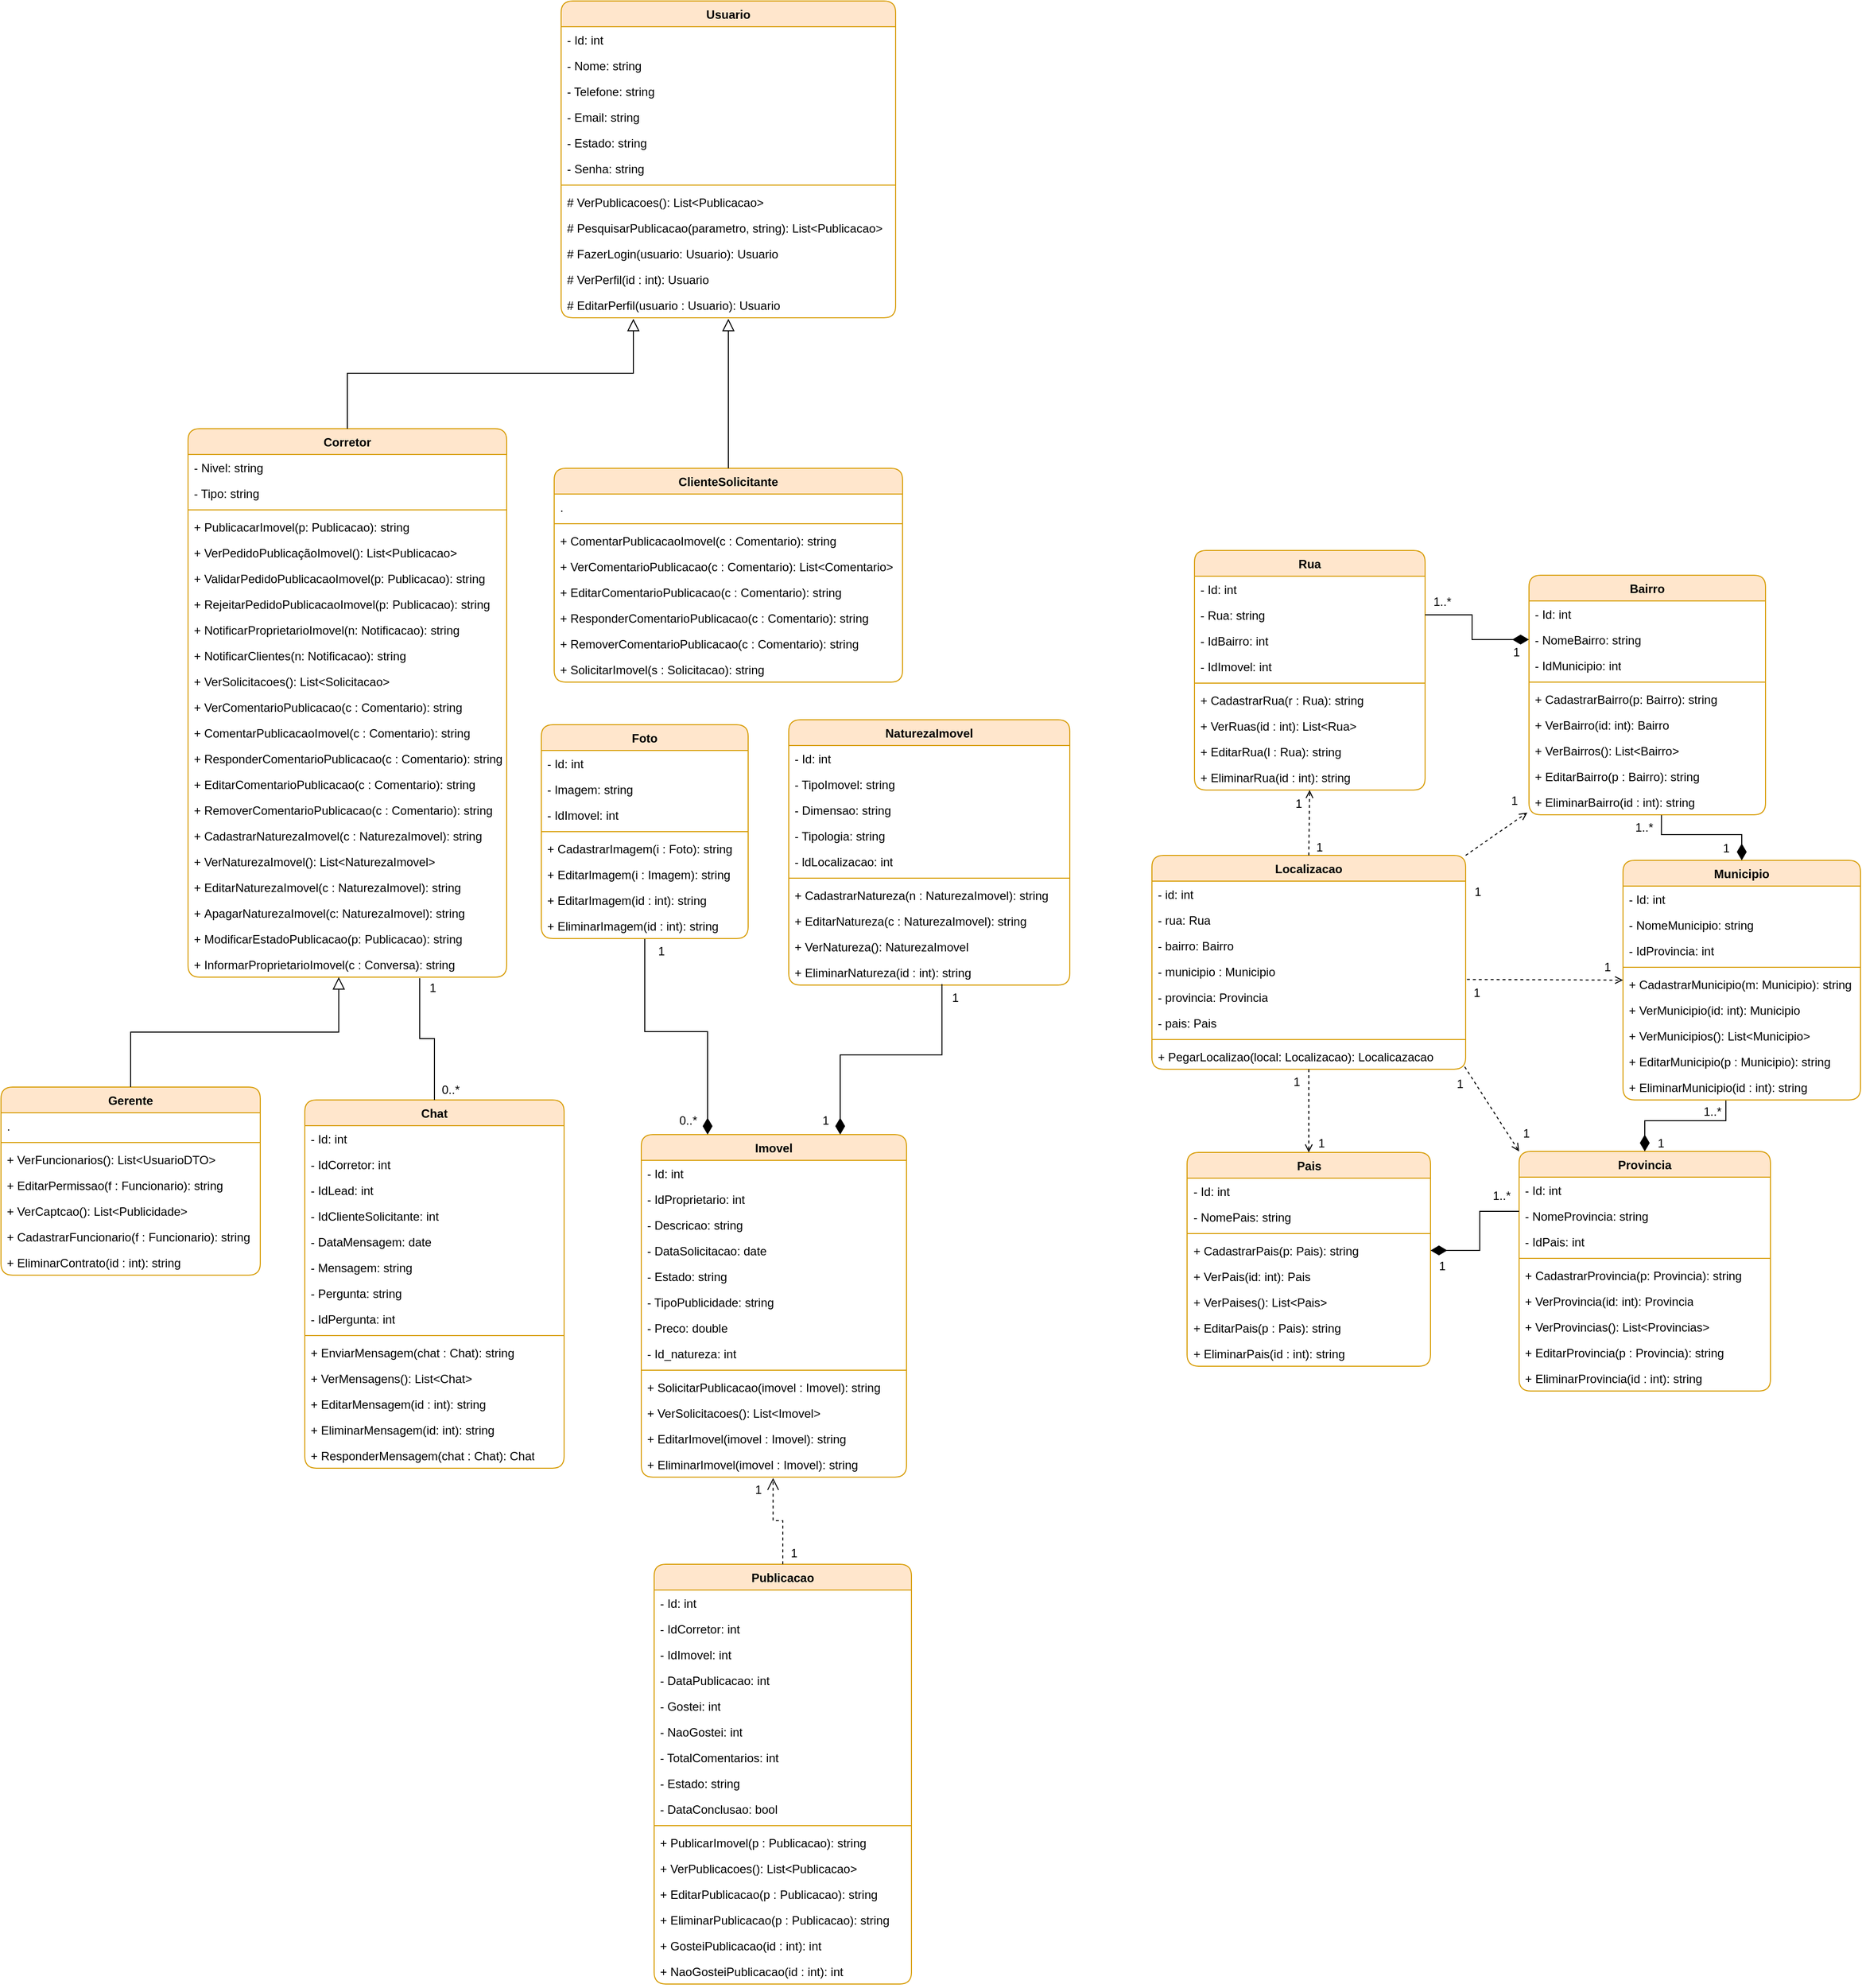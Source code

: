 <mxfile version="25.0.1">
  <diagram name="Página-1" id="h41oS6pc-ii_dF0dsBDv">
    <mxGraphModel dx="1909" dy="1279" grid="0" gridSize="10" guides="1" tooltips="1" connect="1" arrows="1" fold="1" page="0" pageScale="1" pageWidth="827" pageHeight="1169" math="0" shadow="0">
      <root>
        <mxCell id="0" />
        <mxCell id="1" parent="0" />
        <mxCell id="j6SyXrdwzvNpA6A7UJl8-1" value="Usuario" style="swimlane;fontStyle=1;align=center;verticalAlign=top;childLayout=stackLayout;horizontal=1;startSize=26;horizontalStack=0;resizeParent=1;resizeParentMax=0;resizeLast=0;collapsible=1;marginBottom=0;whiteSpace=wrap;html=1;rounded=1;fillColor=#ffe6cc;strokeColor=#d79b00;" parent="1" vertex="1">
          <mxGeometry x="213" y="-82" width="338" height="320" as="geometry" />
        </mxCell>
        <mxCell id="j6SyXrdwzvNpA6A7UJl8-2" value="- Id: int" style="text;strokeColor=none;fillColor=none;align=left;verticalAlign=top;spacingLeft=4;spacingRight=4;overflow=hidden;rotatable=0;points=[[0,0.5],[1,0.5]];portConstraint=eastwest;whiteSpace=wrap;html=1;" parent="j6SyXrdwzvNpA6A7UJl8-1" vertex="1">
          <mxGeometry y="26" width="338" height="26" as="geometry" />
        </mxCell>
        <mxCell id="j6SyXrdwzvNpA6A7UJl8-27" value="- Nome: string" style="text;strokeColor=none;fillColor=none;align=left;verticalAlign=top;spacingLeft=4;spacingRight=4;overflow=hidden;rotatable=0;points=[[0,0.5],[1,0.5]];portConstraint=eastwest;whiteSpace=wrap;html=1;" parent="j6SyXrdwzvNpA6A7UJl8-1" vertex="1">
          <mxGeometry y="52" width="338" height="26" as="geometry" />
        </mxCell>
        <mxCell id="j6SyXrdwzvNpA6A7UJl8-3" value="- Telefone: string" style="text;strokeColor=none;fillColor=none;align=left;verticalAlign=top;spacingLeft=4;spacingRight=4;overflow=hidden;rotatable=0;points=[[0,0.5],[1,0.5]];portConstraint=eastwest;whiteSpace=wrap;html=1;" parent="j6SyXrdwzvNpA6A7UJl8-1" vertex="1">
          <mxGeometry y="78" width="338" height="26" as="geometry" />
        </mxCell>
        <mxCell id="j6SyXrdwzvNpA6A7UJl8-4" value="- Email: string" style="text;strokeColor=none;fillColor=none;align=left;verticalAlign=top;spacingLeft=4;spacingRight=4;overflow=hidden;rotatable=0;points=[[0,0.5],[1,0.5]];portConstraint=eastwest;whiteSpace=wrap;html=1;" parent="j6SyXrdwzvNpA6A7UJl8-1" vertex="1">
          <mxGeometry y="104" width="338" height="26" as="geometry" />
        </mxCell>
        <mxCell id="j6SyXrdwzvNpA6A7UJl8-5" value="- Estado: string" style="text;strokeColor=none;fillColor=none;align=left;verticalAlign=top;spacingLeft=4;spacingRight=4;overflow=hidden;rotatable=0;points=[[0,0.5],[1,0.5]];portConstraint=eastwest;whiteSpace=wrap;html=1;" parent="j6SyXrdwzvNpA6A7UJl8-1" vertex="1">
          <mxGeometry y="130" width="338" height="26" as="geometry" />
        </mxCell>
        <mxCell id="j6SyXrdwzvNpA6A7UJl8-6" value="- Senha: string" style="text;strokeColor=none;fillColor=none;align=left;verticalAlign=top;spacingLeft=4;spacingRight=4;overflow=hidden;rotatable=0;points=[[0,0.5],[1,0.5]];portConstraint=eastwest;whiteSpace=wrap;html=1;" parent="j6SyXrdwzvNpA6A7UJl8-1" vertex="1">
          <mxGeometry y="156" width="338" height="26" as="geometry" />
        </mxCell>
        <mxCell id="j6SyXrdwzvNpA6A7UJl8-7" value="" style="line;strokeWidth=1;fillColor=none;align=left;verticalAlign=middle;spacingTop=-1;spacingLeft=3;spacingRight=3;rotatable=0;labelPosition=right;points=[];portConstraint=eastwest;strokeColor=inherit;" parent="j6SyXrdwzvNpA6A7UJl8-1" vertex="1">
          <mxGeometry y="182" width="338" height="8" as="geometry" />
        </mxCell>
        <mxCell id="j6SyXrdwzvNpA6A7UJl8-12" value="# VerPublicacoes(): List&amp;lt;Publicacao&amp;gt;" style="text;strokeColor=none;fillColor=none;align=left;verticalAlign=top;spacingLeft=4;spacingRight=4;overflow=hidden;rotatable=0;points=[[0,0.5],[1,0.5]];portConstraint=eastwest;whiteSpace=wrap;html=1;" parent="j6SyXrdwzvNpA6A7UJl8-1" vertex="1">
          <mxGeometry y="190" width="338" height="26" as="geometry" />
        </mxCell>
        <mxCell id="j6SyXrdwzvNpA6A7UJl8-69" value="# PesquisarPublicacao(parametro, string): List&amp;lt;Publicacao&amp;gt;" style="text;strokeColor=none;fillColor=none;align=left;verticalAlign=top;spacingLeft=4;spacingRight=4;overflow=hidden;rotatable=0;points=[[0,0.5],[1,0.5]];portConstraint=eastwest;whiteSpace=wrap;html=1;" parent="j6SyXrdwzvNpA6A7UJl8-1" vertex="1">
          <mxGeometry y="216" width="338" height="26" as="geometry" />
        </mxCell>
        <mxCell id="j6SyXrdwzvNpA6A7UJl8-70" value="# FazerLogin(usuario: Usuario): Usuario" style="text;strokeColor=none;fillColor=none;align=left;verticalAlign=top;spacingLeft=4;spacingRight=4;overflow=hidden;rotatable=0;points=[[0,0.5],[1,0.5]];portConstraint=eastwest;whiteSpace=wrap;html=1;" parent="j6SyXrdwzvNpA6A7UJl8-1" vertex="1">
          <mxGeometry y="242" width="338" height="26" as="geometry" />
        </mxCell>
        <mxCell id="j6SyXrdwzvNpA6A7UJl8-71" value="#&amp;nbsp;&lt;span style=&quot;text-align: center;&quot;&gt;Ver&lt;/span&gt;&lt;span style=&quot;background-color: initial; text-align: center;&quot;&gt;Perfil&lt;/span&gt;(id : int): Usuario" style="text;strokeColor=none;fillColor=none;align=left;verticalAlign=top;spacingLeft=4;spacingRight=4;overflow=hidden;rotatable=0;points=[[0,0.5],[1,0.5]];portConstraint=eastwest;whiteSpace=wrap;html=1;" parent="j6SyXrdwzvNpA6A7UJl8-1" vertex="1">
          <mxGeometry y="268" width="338" height="26" as="geometry" />
        </mxCell>
        <mxCell id="j6SyXrdwzvNpA6A7UJl8-13" value="# EditarPerfil(usuario : Usuario): Usuario" style="text;strokeColor=none;fillColor=none;align=left;verticalAlign=top;spacingLeft=4;spacingRight=4;overflow=hidden;rotatable=0;points=[[0,0.5],[1,0.5]];portConstraint=eastwest;whiteSpace=wrap;html=1;" parent="j6SyXrdwzvNpA6A7UJl8-1" vertex="1">
          <mxGeometry y="294" width="338" height="26" as="geometry" />
        </mxCell>
        <mxCell id="j6SyXrdwzvNpA6A7UJl8-31" value="ClienteSolicitante" style="swimlane;fontStyle=1;align=center;verticalAlign=top;childLayout=stackLayout;horizontal=1;startSize=26;horizontalStack=0;resizeParent=1;resizeParentMax=0;resizeLast=0;collapsible=1;marginBottom=0;whiteSpace=wrap;html=1;rounded=1;fillColor=#ffe6cc;strokeColor=#d79b00;" parent="1" vertex="1">
          <mxGeometry x="206" y="390" width="352" height="216" as="geometry" />
        </mxCell>
        <mxCell id="j6SyXrdwzvNpA6A7UJl8-32" value="." style="text;strokeColor=none;fillColor=none;align=left;verticalAlign=top;spacingLeft=4;spacingRight=4;overflow=hidden;rotatable=0;points=[[0,0.5],[1,0.5]];portConstraint=eastwest;whiteSpace=wrap;html=1;" parent="j6SyXrdwzvNpA6A7UJl8-31" vertex="1">
          <mxGeometry y="26" width="352" height="26" as="geometry" />
        </mxCell>
        <mxCell id="j6SyXrdwzvNpA6A7UJl8-33" value="" style="line;strokeWidth=1;fillColor=none;align=left;verticalAlign=middle;spacingTop=-1;spacingLeft=3;spacingRight=3;rotatable=0;labelPosition=right;points=[];portConstraint=eastwest;strokeColor=inherit;" parent="j6SyXrdwzvNpA6A7UJl8-31" vertex="1">
          <mxGeometry y="52" width="352" height="8" as="geometry" />
        </mxCell>
        <mxCell id="j6SyXrdwzvNpA6A7UJl8-34" value="+&amp;nbsp;&lt;span style=&quot;text-align: center;&quot;&gt;Comentar&lt;/span&gt;&lt;span style=&quot;background-color: initial; text-align: center;&quot;&gt;PublicacaoImovel&lt;/span&gt;(c : Comentario): string" style="text;strokeColor=none;fillColor=none;align=left;verticalAlign=top;spacingLeft=4;spacingRight=4;overflow=hidden;rotatable=0;points=[[0,0.5],[1,0.5]];portConstraint=eastwest;whiteSpace=wrap;html=1;" parent="j6SyXrdwzvNpA6A7UJl8-31" vertex="1">
          <mxGeometry y="60" width="352" height="26" as="geometry" />
        </mxCell>
        <mxCell id="j6SyXrdwzvNpA6A7UJl8-88" value="+&amp;nbsp;&lt;span style=&quot;text-align: center;&quot;&gt;Ver&lt;/span&gt;&lt;span style=&quot;text-align: center; background-color: initial;&quot;&gt;ComentarioPublicacao&lt;/span&gt;(c : Comentario): List&amp;lt;Comentario&amp;gt;" style="text;strokeColor=none;fillColor=none;align=left;verticalAlign=top;spacingLeft=4;spacingRight=4;overflow=hidden;rotatable=0;points=[[0,0.5],[1,0.5]];portConstraint=eastwest;whiteSpace=wrap;html=1;" parent="j6SyXrdwzvNpA6A7UJl8-31" vertex="1">
          <mxGeometry y="86" width="352" height="26" as="geometry" />
        </mxCell>
        <mxCell id="j6SyXrdwzvNpA6A7UJl8-35" value="+&amp;nbsp;&lt;span style=&quot;text-align: center;&quot;&gt;Editar&lt;/span&gt;&lt;span style=&quot;background-color: initial; text-align: center;&quot;&gt;ComentarioPublicacao&lt;/span&gt;(c : Comentario): string" style="text;strokeColor=none;fillColor=none;align=left;verticalAlign=top;spacingLeft=4;spacingRight=4;overflow=hidden;rotatable=0;points=[[0,0.5],[1,0.5]];portConstraint=eastwest;whiteSpace=wrap;html=1;" parent="j6SyXrdwzvNpA6A7UJl8-31" vertex="1">
          <mxGeometry y="112" width="352" height="26" as="geometry" />
        </mxCell>
        <mxCell id="j6SyXrdwzvNpA6A7UJl8-36" value="+ Responder&lt;span style=&quot;background-color: initial; text-align: center;&quot;&gt;ComentarioPublicacao&lt;/span&gt;(c : Comentario): string" style="text;strokeColor=none;fillColor=none;align=left;verticalAlign=top;spacingLeft=4;spacingRight=4;overflow=hidden;rotatable=0;points=[[0,0.5],[1,0.5]];portConstraint=eastwest;whiteSpace=wrap;html=1;" parent="j6SyXrdwzvNpA6A7UJl8-31" vertex="1">
          <mxGeometry y="138" width="352" height="26" as="geometry" />
        </mxCell>
        <mxCell id="j6SyXrdwzvNpA6A7UJl8-37" value="+&amp;nbsp;&lt;span style=&quot;text-align: center;&quot;&gt;Remover&lt;/span&gt;&lt;span style=&quot;background-color: initial; text-align: center;&quot;&gt;ComentarioPublicacao&lt;/span&gt;(c : Comentario): string" style="text;strokeColor=none;fillColor=none;align=left;verticalAlign=top;spacingLeft=4;spacingRight=4;overflow=hidden;rotatable=0;points=[[0,0.5],[1,0.5]];portConstraint=eastwest;whiteSpace=wrap;html=1;" parent="j6SyXrdwzvNpA6A7UJl8-31" vertex="1">
          <mxGeometry y="164" width="352" height="26" as="geometry" />
        </mxCell>
        <mxCell id="j6SyXrdwzvNpA6A7UJl8-87" value="&lt;div style=&quot;text-align: center;&quot;&gt;&lt;span style=&quot;background-color: initial;&quot;&gt;+ SolicitarImovel&lt;/span&gt;&lt;span style=&quot;background-color: initial;&quot;&gt;(s : Solicitacao): string&lt;/span&gt;&lt;/div&gt;" style="text;strokeColor=none;fillColor=none;align=left;verticalAlign=top;spacingLeft=4;spacingRight=4;overflow=hidden;rotatable=0;points=[[0,0.5],[1,0.5]];portConstraint=eastwest;whiteSpace=wrap;html=1;" parent="j6SyXrdwzvNpA6A7UJl8-31" vertex="1">
          <mxGeometry y="190" width="352" height="26" as="geometry" />
        </mxCell>
        <mxCell id="j6SyXrdwzvNpA6A7UJl8-38" value="Corretor" style="swimlane;fontStyle=1;align=center;verticalAlign=top;childLayout=stackLayout;horizontal=1;startSize=26;horizontalStack=0;resizeParent=1;resizeParentMax=0;resizeLast=0;collapsible=1;marginBottom=0;whiteSpace=wrap;html=1;rounded=1;fillColor=#ffe6cc;strokeColor=#d79b00;" parent="1" vertex="1">
          <mxGeometry x="-164" y="350" width="322" height="554" as="geometry" />
        </mxCell>
        <mxCell id="j6SyXrdwzvNpA6A7UJl8-39" value="- Nivel: string" style="text;strokeColor=none;fillColor=none;align=left;verticalAlign=top;spacingLeft=4;spacingRight=4;overflow=hidden;rotatable=0;points=[[0,0.5],[1,0.5]];portConstraint=eastwest;whiteSpace=wrap;html=1;" parent="j6SyXrdwzvNpA6A7UJl8-38" vertex="1">
          <mxGeometry y="26" width="322" height="26" as="geometry" />
        </mxCell>
        <mxCell id="j6SyXrdwzvNpA6A7UJl8-40" value="- Tipo: string" style="text;strokeColor=none;fillColor=none;align=left;verticalAlign=top;spacingLeft=4;spacingRight=4;overflow=hidden;rotatable=0;points=[[0,0.5],[1,0.5]];portConstraint=eastwest;whiteSpace=wrap;html=1;" parent="j6SyXrdwzvNpA6A7UJl8-38" vertex="1">
          <mxGeometry y="52" width="322" height="26" as="geometry" />
        </mxCell>
        <mxCell id="j6SyXrdwzvNpA6A7UJl8-41" value="" style="line;strokeWidth=1;fillColor=none;align=left;verticalAlign=middle;spacingTop=-1;spacingLeft=3;spacingRight=3;rotatable=0;labelPosition=right;points=[];portConstraint=eastwest;strokeColor=inherit;" parent="j6SyXrdwzvNpA6A7UJl8-38" vertex="1">
          <mxGeometry y="78" width="322" height="8" as="geometry" />
        </mxCell>
        <mxCell id="j6SyXrdwzvNpA6A7UJl8-45" value="+&amp;nbsp;&lt;span style=&quot;text-align: center; background-color: initial;&quot;&gt;PublicacarImovel&lt;/span&gt;(p: Publicacao): string" style="text;strokeColor=none;fillColor=none;align=left;verticalAlign=top;spacingLeft=4;spacingRight=4;overflow=hidden;rotatable=0;points=[[0,0.5],[1,0.5]];portConstraint=eastwest;whiteSpace=wrap;html=1;" parent="j6SyXrdwzvNpA6A7UJl8-38" vertex="1">
          <mxGeometry y="86" width="322" height="26" as="geometry" />
        </mxCell>
        <mxCell id="j6SyXrdwzvNpA6A7UJl8-42" value="+&amp;nbsp;&lt;span style=&quot;text-align: center;&quot;&gt;VerPedido&lt;/span&gt;&lt;span style=&quot;text-align: center; background-color: initial;&quot;&gt;PublicaçãoImovel&lt;/span&gt;(): List&amp;lt;Publicacao&amp;gt;" style="text;strokeColor=none;fillColor=none;align=left;verticalAlign=top;spacingLeft=4;spacingRight=4;overflow=hidden;rotatable=0;points=[[0,0.5],[1,0.5]];portConstraint=eastwest;whiteSpace=wrap;html=1;" parent="j6SyXrdwzvNpA6A7UJl8-38" vertex="1">
          <mxGeometry y="112" width="322" height="26" as="geometry" />
        </mxCell>
        <mxCell id="j6SyXrdwzvNpA6A7UJl8-44" value="+&amp;nbsp;&lt;span style=&quot;text-align: center;&quot;&gt;Validar&lt;/span&gt;&lt;span style=&quot;text-align: center; background-color: initial;&quot;&gt;PedidoPublicacaoImovel&lt;/span&gt;(p: Publicacao): string" style="text;strokeColor=none;fillColor=none;align=left;verticalAlign=top;spacingLeft=4;spacingRight=4;overflow=hidden;rotatable=0;points=[[0,0.5],[1,0.5]];portConstraint=eastwest;whiteSpace=wrap;html=1;" parent="j6SyXrdwzvNpA6A7UJl8-38" vertex="1">
          <mxGeometry y="138" width="322" height="26" as="geometry" />
        </mxCell>
        <mxCell id="j6SyXrdwzvNpA6A7UJl8-46" value="+ Rejeitar&lt;span style=&quot;text-align: center; background-color: initial;&quot;&gt;PedidoPublicacaoImovel&lt;/span&gt;(p: Publicacao): string" style="text;strokeColor=none;fillColor=none;align=left;verticalAlign=top;spacingLeft=4;spacingRight=4;overflow=hidden;rotatable=0;points=[[0,0.5],[1,0.5]];portConstraint=eastwest;whiteSpace=wrap;html=1;" parent="j6SyXrdwzvNpA6A7UJl8-38" vertex="1">
          <mxGeometry y="164" width="322" height="26" as="geometry" />
        </mxCell>
        <mxCell id="j6SyXrdwzvNpA6A7UJl8-47" value="+&amp;nbsp;&lt;span style=&quot;text-align: center;&quot;&gt;Notificar&lt;/span&gt;&lt;span style=&quot;text-align: center; background-color: initial;&quot;&gt;ProprietarioImovel&lt;/span&gt;(n: Notificacao): string" style="text;strokeColor=none;fillColor=none;align=left;verticalAlign=top;spacingLeft=4;spacingRight=4;overflow=hidden;rotatable=0;points=[[0,0.5],[1,0.5]];portConstraint=eastwest;whiteSpace=wrap;html=1;" parent="j6SyXrdwzvNpA6A7UJl8-38" vertex="1">
          <mxGeometry y="190" width="322" height="26" as="geometry" />
        </mxCell>
        <mxCell id="j6SyXrdwzvNpA6A7UJl8-48" value="+&amp;nbsp;&lt;span style=&quot;text-align: center;&quot;&gt;NotificarClientes&lt;/span&gt;(n: Notificacao): string" style="text;strokeColor=none;fillColor=none;align=left;verticalAlign=top;spacingLeft=4;spacingRight=4;overflow=hidden;rotatable=0;points=[[0,0.5],[1,0.5]];portConstraint=eastwest;whiteSpace=wrap;html=1;" parent="j6SyXrdwzvNpA6A7UJl8-38" vertex="1">
          <mxGeometry y="216" width="322" height="26" as="geometry" />
        </mxCell>
        <mxCell id="j6SyXrdwzvNpA6A7UJl8-43" value="&lt;div style=&quot;text-align: center;&quot;&gt;&lt;span style=&quot;background-color: initial;&quot;&gt;+ VerSolicitacoes&lt;/span&gt;&lt;span style=&quot;background-color: initial;&quot;&gt;(): List&amp;lt;Solicitacao&amp;gt;&lt;/span&gt;&lt;/div&gt;" style="text;strokeColor=none;fillColor=none;align=left;verticalAlign=top;spacingLeft=4;spacingRight=4;overflow=hidden;rotatable=0;points=[[0,0.5],[1,0.5]];portConstraint=eastwest;whiteSpace=wrap;html=1;" parent="j6SyXrdwzvNpA6A7UJl8-38" vertex="1">
          <mxGeometry y="242" width="322" height="26" as="geometry" />
        </mxCell>
        <mxCell id="j6SyXrdwzvNpA6A7UJl8-49" value="+ Ver&lt;span style=&quot;text-align: center;&quot;&gt;Comentario&lt;/span&gt;&lt;span style=&quot;text-align: center; background-color: initial;&quot;&gt;Publicacao&lt;/span&gt;(c : Comentario): string" style="text;strokeColor=none;fillColor=none;align=left;verticalAlign=top;spacingLeft=4;spacingRight=4;overflow=hidden;rotatable=0;points=[[0,0.5],[1,0.5]];portConstraint=eastwest;whiteSpace=wrap;html=1;" parent="j6SyXrdwzvNpA6A7UJl8-38" vertex="1">
          <mxGeometry y="268" width="322" height="26" as="geometry" />
        </mxCell>
        <mxCell id="j6SyXrdwzvNpA6A7UJl8-89" value="+&amp;nbsp;&lt;span style=&quot;text-align: center;&quot;&gt;Comentar&lt;/span&gt;&lt;span style=&quot;text-align: center; background-color: initial;&quot;&gt;PublicacaoImovel&lt;/span&gt;(c : Comentario): string" style="text;strokeColor=none;fillColor=none;align=left;verticalAlign=top;spacingLeft=4;spacingRight=4;overflow=hidden;rotatable=0;points=[[0,0.5],[1,0.5]];portConstraint=eastwest;whiteSpace=wrap;html=1;" parent="j6SyXrdwzvNpA6A7UJl8-38" vertex="1">
          <mxGeometry y="294" width="322" height="26" as="geometry" />
        </mxCell>
        <mxCell id="j6SyXrdwzvNpA6A7UJl8-50" value="+&amp;nbsp;&lt;span style=&quot;text-align: center; background-color: initial;&quot;&gt;Responder&lt;/span&gt;&lt;span style=&quot;text-align: center; background-color: initial;&quot;&gt;ComentarioPublicacao&lt;/span&gt;(c : Comentario): string" style="text;strokeColor=none;fillColor=none;align=left;verticalAlign=top;spacingLeft=4;spacingRight=4;overflow=hidden;rotatable=0;points=[[0,0.5],[1,0.5]];portConstraint=eastwest;whiteSpace=wrap;html=1;" parent="j6SyXrdwzvNpA6A7UJl8-38" vertex="1">
          <mxGeometry y="320" width="322" height="26" as="geometry" />
        </mxCell>
        <mxCell id="j6SyXrdwzvNpA6A7UJl8-51" value="+&amp;nbsp;&lt;span style=&quot;text-align: center;&quot;&gt;Editar&lt;/span&gt;&lt;span style=&quot;text-align: center; background-color: initial;&quot;&gt;ComentarioPublicacao&lt;/span&gt;(c : Comentario): string" style="text;strokeColor=none;fillColor=none;align=left;verticalAlign=top;spacingLeft=4;spacingRight=4;overflow=hidden;rotatable=0;points=[[0,0.5],[1,0.5]];portConstraint=eastwest;whiteSpace=wrap;html=1;" parent="j6SyXrdwzvNpA6A7UJl8-38" vertex="1">
          <mxGeometry y="346" width="322" height="26" as="geometry" />
        </mxCell>
        <mxCell id="j6SyXrdwzvNpA6A7UJl8-52" value="+&amp;nbsp;&lt;span style=&quot;text-align: center;&quot;&gt;Remover&lt;/span&gt;&lt;span style=&quot;text-align: center; background-color: initial;&quot;&gt;ComentarioPublicacao&lt;/span&gt;(c : Comentario): string" style="text;strokeColor=none;fillColor=none;align=left;verticalAlign=top;spacingLeft=4;spacingRight=4;overflow=hidden;rotatable=0;points=[[0,0.5],[1,0.5]];portConstraint=eastwest;whiteSpace=wrap;html=1;" parent="j6SyXrdwzvNpA6A7UJl8-38" vertex="1">
          <mxGeometry y="372" width="322" height="26" as="geometry" />
        </mxCell>
        <mxCell id="j6SyXrdwzvNpA6A7UJl8-53" value="+&amp;nbsp;&lt;span style=&quot;text-align: center;&quot;&gt;CadastrarNatureza&lt;/span&gt;&lt;span style=&quot;text-align: center; background-color: initial;&quot;&gt;Imovel&lt;/span&gt;(c : NaturezaImovel): string" style="text;strokeColor=none;fillColor=none;align=left;verticalAlign=top;spacingLeft=4;spacingRight=4;overflow=hidden;rotatable=0;points=[[0,0.5],[1,0.5]];portConstraint=eastwest;whiteSpace=wrap;html=1;" parent="j6SyXrdwzvNpA6A7UJl8-38" vertex="1">
          <mxGeometry y="398" width="322" height="26" as="geometry" />
        </mxCell>
        <mxCell id="j6SyXrdwzvNpA6A7UJl8-54" value="+&amp;nbsp;&lt;span style=&quot;text-align: center;&quot;&gt;VerNatureza&lt;/span&gt;&lt;span style=&quot;text-align: center; background-color: initial;&quot;&gt;Imovel&lt;/span&gt;(): List&amp;lt;NaturezaImovel&amp;gt;" style="text;strokeColor=none;fillColor=none;align=left;verticalAlign=top;spacingLeft=4;spacingRight=4;overflow=hidden;rotatable=0;points=[[0,0.5],[1,0.5]];portConstraint=eastwest;whiteSpace=wrap;html=1;" parent="j6SyXrdwzvNpA6A7UJl8-38" vertex="1">
          <mxGeometry y="424" width="322" height="26" as="geometry" />
        </mxCell>
        <mxCell id="j6SyXrdwzvNpA6A7UJl8-55" value="+&amp;nbsp;&lt;span style=&quot;text-align: center;&quot;&gt;Editar&lt;/span&gt;&lt;span style=&quot;text-align: center;&quot;&gt;Natureza&lt;/span&gt;&lt;span style=&quot;text-align: center; background-color: initial;&quot;&gt;Imovel&lt;/span&gt;(c :&amp;nbsp;&lt;span style=&quot;text-align: center;&quot;&gt;Natureza&lt;/span&gt;&lt;span style=&quot;background-color: initial; text-align: center;&quot;&gt;Imovel&lt;/span&gt;): string" style="text;strokeColor=none;fillColor=none;align=left;verticalAlign=top;spacingLeft=4;spacingRight=4;overflow=hidden;rotatable=0;points=[[0,0.5],[1,0.5]];portConstraint=eastwest;whiteSpace=wrap;html=1;" parent="j6SyXrdwzvNpA6A7UJl8-38" vertex="1">
          <mxGeometry y="450" width="322" height="26" as="geometry" />
        </mxCell>
        <mxCell id="j6SyXrdwzvNpA6A7UJl8-56" value="+&amp;nbsp;&lt;span style=&quot;text-align: center;&quot;&gt;Apagar&lt;/span&gt;&lt;span style=&quot;text-align: center;&quot;&gt;Natureza&lt;/span&gt;&lt;span style=&quot;background-color: initial; text-align: center;&quot;&gt;Imovel&lt;/span&gt;(c:&amp;nbsp;&lt;span style=&quot;text-align: center;&quot;&gt;Natureza&lt;/span&gt;&lt;span style=&quot;background-color: initial; text-align: center;&quot;&gt;Imovel&lt;/span&gt;): string" style="text;strokeColor=none;fillColor=none;align=left;verticalAlign=top;spacingLeft=4;spacingRight=4;overflow=hidden;rotatable=0;points=[[0,0.5],[1,0.5]];portConstraint=eastwest;whiteSpace=wrap;html=1;" parent="j6SyXrdwzvNpA6A7UJl8-38" vertex="1">
          <mxGeometry y="476" width="322" height="26" as="geometry" />
        </mxCell>
        <mxCell id="j6SyXrdwzvNpA6A7UJl8-57" value="+&amp;nbsp;&lt;span style=&quot;text-align: center;&quot;&gt;Modificar&lt;/span&gt;&lt;span style=&quot;text-align: center; background-color: initial;&quot;&gt;EstadoPublicacao&lt;/span&gt;(p: Publicacao): string" style="text;strokeColor=none;fillColor=none;align=left;verticalAlign=top;spacingLeft=4;spacingRight=4;overflow=hidden;rotatable=0;points=[[0,0.5],[1,0.5]];portConstraint=eastwest;whiteSpace=wrap;html=1;" parent="j6SyXrdwzvNpA6A7UJl8-38" vertex="1">
          <mxGeometry y="502" width="322" height="26" as="geometry" />
        </mxCell>
        <mxCell id="j6SyXrdwzvNpA6A7UJl8-58" value="+ Informa&lt;span style=&quot;text-align: center;&quot;&gt;r&lt;/span&gt;&lt;span style=&quot;background-color: initial; text-align: center;&quot;&gt;ProprietarioImovel&lt;/span&gt;(c : Conversa): string" style="text;strokeColor=none;fillColor=none;align=left;verticalAlign=top;spacingLeft=4;spacingRight=4;overflow=hidden;rotatable=0;points=[[0,0.5],[1,0.5]];portConstraint=eastwest;whiteSpace=wrap;html=1;" parent="j6SyXrdwzvNpA6A7UJl8-38" vertex="1">
          <mxGeometry y="528" width="322" height="26" as="geometry" />
        </mxCell>
        <mxCell id="j6SyXrdwzvNpA6A7UJl8-65" style="edgeStyle=orthogonalEdgeStyle;rounded=0;orthogonalLoop=1;jettySize=auto;html=1;entryX=0.216;entryY=1.038;entryDx=0;entryDy=0;entryPerimeter=0;endSize=10;endArrow=block;endFill=0;" parent="1" source="j6SyXrdwzvNpA6A7UJl8-38" target="j6SyXrdwzvNpA6A7UJl8-13" edge="1">
          <mxGeometry relative="1" as="geometry" />
        </mxCell>
        <mxCell id="j6SyXrdwzvNpA6A7UJl8-66" style="edgeStyle=orthogonalEdgeStyle;rounded=0;orthogonalLoop=1;jettySize=auto;html=1;entryX=0.5;entryY=1.038;entryDx=0;entryDy=0;entryPerimeter=0;endSize=10;endArrow=block;endFill=0;" parent="1" source="j6SyXrdwzvNpA6A7UJl8-31" target="j6SyXrdwzvNpA6A7UJl8-13" edge="1">
          <mxGeometry relative="1" as="geometry" />
        </mxCell>
        <mxCell id="j6SyXrdwzvNpA6A7UJl8-90" value="Gerente" style="swimlane;fontStyle=1;align=center;verticalAlign=top;childLayout=stackLayout;horizontal=1;startSize=26;horizontalStack=0;resizeParent=1;resizeParentMax=0;resizeLast=0;collapsible=1;marginBottom=0;whiteSpace=wrap;html=1;rounded=1;fillColor=#ffe6cc;strokeColor=#d79b00;" parent="1" vertex="1">
          <mxGeometry x="-353" y="1015" width="262" height="190" as="geometry" />
        </mxCell>
        <mxCell id="j6SyXrdwzvNpA6A7UJl8-91" value="." style="text;strokeColor=none;fillColor=none;align=left;verticalAlign=top;spacingLeft=4;spacingRight=4;overflow=hidden;rotatable=0;points=[[0,0.5],[1,0.5]];portConstraint=eastwest;whiteSpace=wrap;html=1;" parent="j6SyXrdwzvNpA6A7UJl8-90" vertex="1">
          <mxGeometry y="26" width="262" height="26" as="geometry" />
        </mxCell>
        <mxCell id="j6SyXrdwzvNpA6A7UJl8-92" value="" style="line;strokeWidth=1;fillColor=none;align=left;verticalAlign=middle;spacingTop=-1;spacingLeft=3;spacingRight=3;rotatable=0;labelPosition=right;points=[];portConstraint=eastwest;strokeColor=inherit;" parent="j6SyXrdwzvNpA6A7UJl8-90" vertex="1">
          <mxGeometry y="52" width="262" height="8" as="geometry" />
        </mxCell>
        <mxCell id="j6SyXrdwzvNpA6A7UJl8-93" value="+ VerFuncionarios(): List&amp;lt;UsuarioDTO&amp;gt;" style="text;strokeColor=none;fillColor=none;align=left;verticalAlign=top;spacingLeft=4;spacingRight=4;overflow=hidden;rotatable=0;points=[[0,0.5],[1,0.5]];portConstraint=eastwest;whiteSpace=wrap;html=1;" parent="j6SyXrdwzvNpA6A7UJl8-90" vertex="1">
          <mxGeometry y="60" width="262" height="26" as="geometry" />
        </mxCell>
        <mxCell id="j6SyXrdwzvNpA6A7UJl8-94" value="+ EditarPermissao(f : Funcionario): string" style="text;strokeColor=none;fillColor=none;align=left;verticalAlign=top;spacingLeft=4;spacingRight=4;overflow=hidden;rotatable=0;points=[[0,0.5],[1,0.5]];portConstraint=eastwest;whiteSpace=wrap;html=1;" parent="j6SyXrdwzvNpA6A7UJl8-90" vertex="1">
          <mxGeometry y="86" width="262" height="26" as="geometry" />
        </mxCell>
        <mxCell id="j6SyXrdwzvNpA6A7UJl8-95" value="+ VerCaptcao(): List&amp;lt;Publicidade&amp;gt;" style="text;strokeColor=none;fillColor=none;align=left;verticalAlign=top;spacingLeft=4;spacingRight=4;overflow=hidden;rotatable=0;points=[[0,0.5],[1,0.5]];portConstraint=eastwest;whiteSpace=wrap;html=1;" parent="j6SyXrdwzvNpA6A7UJl8-90" vertex="1">
          <mxGeometry y="112" width="262" height="26" as="geometry" />
        </mxCell>
        <mxCell id="j6SyXrdwzvNpA6A7UJl8-96" value="+ CadastrarFuncionario(f : Funcionario): string" style="text;strokeColor=none;fillColor=none;align=left;verticalAlign=top;spacingLeft=4;spacingRight=4;overflow=hidden;rotatable=0;points=[[0,0.5],[1,0.5]];portConstraint=eastwest;whiteSpace=wrap;html=1;" parent="j6SyXrdwzvNpA6A7UJl8-90" vertex="1">
          <mxGeometry y="138" width="262" height="26" as="geometry" />
        </mxCell>
        <mxCell id="j6SyXrdwzvNpA6A7UJl8-97" value="+ EliminarContrato(id : int): string" style="text;strokeColor=none;fillColor=none;align=left;verticalAlign=top;spacingLeft=4;spacingRight=4;overflow=hidden;rotatable=0;points=[[0,0.5],[1,0.5]];portConstraint=eastwest;whiteSpace=wrap;html=1;" parent="j6SyXrdwzvNpA6A7UJl8-90" vertex="1">
          <mxGeometry y="164" width="262" height="26" as="geometry" />
        </mxCell>
        <mxCell id="j6SyXrdwzvNpA6A7UJl8-98" style="edgeStyle=orthogonalEdgeStyle;rounded=0;orthogonalLoop=1;jettySize=auto;html=1;entryX=0.473;entryY=0.998;entryDx=0;entryDy=0;endSize=10;endArrow=block;endFill=0;entryPerimeter=0;exitX=0.5;exitY=0;exitDx=0;exitDy=0;" parent="1" source="j6SyXrdwzvNpA6A7UJl8-90" target="j6SyXrdwzvNpA6A7UJl8-58" edge="1">
          <mxGeometry relative="1" as="geometry">
            <mxPoint x="231" y="864" as="sourcePoint" />
            <mxPoint x="231" y="713" as="targetPoint" />
          </mxGeometry>
        </mxCell>
        <mxCell id="j6SyXrdwzvNpA6A7UJl8-99" value="Rua" style="swimlane;fontStyle=1;align=center;verticalAlign=top;childLayout=stackLayout;horizontal=1;startSize=26;horizontalStack=0;resizeParent=1;resizeParentMax=0;resizeLast=0;collapsible=1;marginBottom=0;whiteSpace=wrap;html=1;rounded=1;fillColor=#ffe6cc;strokeColor=#d79b00;" parent="1" vertex="1">
          <mxGeometry x="853" y="473" width="233" height="242" as="geometry" />
        </mxCell>
        <mxCell id="j6SyXrdwzvNpA6A7UJl8-100" value="- Id: int" style="text;strokeColor=none;fillColor=none;align=left;verticalAlign=top;spacingLeft=4;spacingRight=4;overflow=hidden;rotatable=0;points=[[0,0.5],[1,0.5]];portConstraint=eastwest;whiteSpace=wrap;html=1;" parent="j6SyXrdwzvNpA6A7UJl8-99" vertex="1">
          <mxGeometry y="26" width="233" height="26" as="geometry" />
        </mxCell>
        <mxCell id="j6SyXrdwzvNpA6A7UJl8-101" value="- Rua: string" style="text;strokeColor=none;fillColor=none;align=left;verticalAlign=top;spacingLeft=4;spacingRight=4;overflow=hidden;rotatable=0;points=[[0,0.5],[1,0.5]];portConstraint=eastwest;whiteSpace=wrap;html=1;" parent="j6SyXrdwzvNpA6A7UJl8-99" vertex="1">
          <mxGeometry y="52" width="233" height="26" as="geometry" />
        </mxCell>
        <mxCell id="j6SyXrdwzvNpA6A7UJl8-102" value="- IdBairro: int" style="text;strokeColor=none;fillColor=none;align=left;verticalAlign=top;spacingLeft=4;spacingRight=4;overflow=hidden;rotatable=0;points=[[0,0.5],[1,0.5]];portConstraint=eastwest;whiteSpace=wrap;html=1;" parent="j6SyXrdwzvNpA6A7UJl8-99" vertex="1">
          <mxGeometry y="78" width="233" height="26" as="geometry" />
        </mxCell>
        <mxCell id="j6SyXrdwzvNpA6A7UJl8-103" value="- IdI&lt;span style=&quot;background-color: initial;&quot;&gt;movel: int&lt;/span&gt;" style="text;strokeColor=none;fillColor=none;align=left;verticalAlign=top;spacingLeft=4;spacingRight=4;overflow=hidden;rotatable=0;points=[[0,0.5],[1,0.5]];portConstraint=eastwest;whiteSpace=wrap;html=1;" parent="j6SyXrdwzvNpA6A7UJl8-99" vertex="1">
          <mxGeometry y="104" width="233" height="26" as="geometry" />
        </mxCell>
        <mxCell id="j6SyXrdwzvNpA6A7UJl8-104" value="" style="line;strokeWidth=1;fillColor=none;align=left;verticalAlign=middle;spacingTop=-1;spacingLeft=3;spacingRight=3;rotatable=0;labelPosition=right;points=[];portConstraint=eastwest;strokeColor=inherit;" parent="j6SyXrdwzvNpA6A7UJl8-99" vertex="1">
          <mxGeometry y="130" width="233" height="8" as="geometry" />
        </mxCell>
        <mxCell id="j6SyXrdwzvNpA6A7UJl8-105" value="+ CadastrarRua(r : Rua): string" style="text;strokeColor=none;fillColor=none;align=left;verticalAlign=top;spacingLeft=4;spacingRight=4;overflow=hidden;rotatable=0;points=[[0,0.5],[1,0.5]];portConstraint=eastwest;whiteSpace=wrap;html=1;" parent="j6SyXrdwzvNpA6A7UJl8-99" vertex="1">
          <mxGeometry y="138" width="233" height="26" as="geometry" />
        </mxCell>
        <mxCell id="j6SyXrdwzvNpA6A7UJl8-106" value="+ VerRuas(id : int): List&amp;lt;Rua&amp;gt;" style="text;strokeColor=none;fillColor=none;align=left;verticalAlign=top;spacingLeft=4;spacingRight=4;overflow=hidden;rotatable=0;points=[[0,0.5],[1,0.5]];portConstraint=eastwest;whiteSpace=wrap;html=1;" parent="j6SyXrdwzvNpA6A7UJl8-99" vertex="1">
          <mxGeometry y="164" width="233" height="26" as="geometry" />
        </mxCell>
        <mxCell id="j6SyXrdwzvNpA6A7UJl8-107" value="+ EditarRua(l : Rua): string" style="text;strokeColor=none;fillColor=none;align=left;verticalAlign=top;spacingLeft=4;spacingRight=4;overflow=hidden;rotatable=0;points=[[0,0.5],[1,0.5]];portConstraint=eastwest;whiteSpace=wrap;html=1;" parent="j6SyXrdwzvNpA6A7UJl8-99" vertex="1">
          <mxGeometry y="190" width="233" height="26" as="geometry" />
        </mxCell>
        <mxCell id="j6SyXrdwzvNpA6A7UJl8-108" value="+ EliminarRua(id : int): string" style="text;strokeColor=none;fillColor=none;align=left;verticalAlign=top;spacingLeft=4;spacingRight=4;overflow=hidden;rotatable=0;points=[[0,0.5],[1,0.5]];portConstraint=eastwest;whiteSpace=wrap;html=1;" parent="j6SyXrdwzvNpA6A7UJl8-99" vertex="1">
          <mxGeometry y="216" width="233" height="26" as="geometry" />
        </mxCell>
        <mxCell id="j6SyXrdwzvNpA6A7UJl8-109" value="Pais" style="swimlane;fontStyle=1;align=center;verticalAlign=top;childLayout=stackLayout;horizontal=1;startSize=26;horizontalStack=0;resizeParent=1;resizeParentMax=0;resizeLast=0;collapsible=1;marginBottom=0;whiteSpace=wrap;html=1;rounded=1;fillColor=#ffe6cc;strokeColor=#d79b00;" parent="1" vertex="1">
          <mxGeometry x="845.5" y="1081" width="246" height="216" as="geometry" />
        </mxCell>
        <mxCell id="j6SyXrdwzvNpA6A7UJl8-110" value="- Id: int" style="text;strokeColor=none;fillColor=none;align=left;verticalAlign=top;spacingLeft=4;spacingRight=4;overflow=hidden;rotatable=0;points=[[0,0.5],[1,0.5]];portConstraint=eastwest;whiteSpace=wrap;html=1;" parent="j6SyXrdwzvNpA6A7UJl8-109" vertex="1">
          <mxGeometry y="26" width="246" height="26" as="geometry" />
        </mxCell>
        <mxCell id="j6SyXrdwzvNpA6A7UJl8-111" value="- NomePais: string" style="text;strokeColor=none;fillColor=none;align=left;verticalAlign=top;spacingLeft=4;spacingRight=4;overflow=hidden;rotatable=0;points=[[0,0.5],[1,0.5]];portConstraint=eastwest;whiteSpace=wrap;html=1;" parent="j6SyXrdwzvNpA6A7UJl8-109" vertex="1">
          <mxGeometry y="52" width="246" height="26" as="geometry" />
        </mxCell>
        <mxCell id="j6SyXrdwzvNpA6A7UJl8-112" value="" style="line;strokeWidth=1;fillColor=none;align=left;verticalAlign=middle;spacingTop=-1;spacingLeft=3;spacingRight=3;rotatable=0;labelPosition=right;points=[];portConstraint=eastwest;strokeColor=inherit;" parent="j6SyXrdwzvNpA6A7UJl8-109" vertex="1">
          <mxGeometry y="78" width="246" height="8" as="geometry" />
        </mxCell>
        <mxCell id="j6SyXrdwzvNpA6A7UJl8-113" value="+ CadastrarPais(p: Pais): string" style="text;strokeColor=none;fillColor=none;align=left;verticalAlign=top;spacingLeft=4;spacingRight=4;overflow=hidden;rotatable=0;points=[[0,0.5],[1,0.5]];portConstraint=eastwest;whiteSpace=wrap;html=1;" parent="j6SyXrdwzvNpA6A7UJl8-109" vertex="1">
          <mxGeometry y="86" width="246" height="26" as="geometry" />
        </mxCell>
        <mxCell id="j6SyXrdwzvNpA6A7UJl8-114" value="+ VerPais(id: int): Pais" style="text;strokeColor=none;fillColor=none;align=left;verticalAlign=top;spacingLeft=4;spacingRight=4;overflow=hidden;rotatable=0;points=[[0,0.5],[1,0.5]];portConstraint=eastwest;whiteSpace=wrap;html=1;" parent="j6SyXrdwzvNpA6A7UJl8-109" vertex="1">
          <mxGeometry y="112" width="246" height="26" as="geometry" />
        </mxCell>
        <mxCell id="j6SyXrdwzvNpA6A7UJl8-115" value="+ VerPaises(): List&amp;lt;Pais&amp;gt;" style="text;strokeColor=none;fillColor=none;align=left;verticalAlign=top;spacingLeft=4;spacingRight=4;overflow=hidden;rotatable=0;points=[[0,0.5],[1,0.5]];portConstraint=eastwest;whiteSpace=wrap;html=1;" parent="j6SyXrdwzvNpA6A7UJl8-109" vertex="1">
          <mxGeometry y="138" width="246" height="26" as="geometry" />
        </mxCell>
        <mxCell id="j6SyXrdwzvNpA6A7UJl8-116" value="+ EditarPais(p : Pais): string" style="text;strokeColor=none;fillColor=none;align=left;verticalAlign=top;spacingLeft=4;spacingRight=4;overflow=hidden;rotatable=0;points=[[0,0.5],[1,0.5]];portConstraint=eastwest;whiteSpace=wrap;html=1;" parent="j6SyXrdwzvNpA6A7UJl8-109" vertex="1">
          <mxGeometry y="164" width="246" height="26" as="geometry" />
        </mxCell>
        <mxCell id="j6SyXrdwzvNpA6A7UJl8-117" value="+ EliminarPais(id : int): string" style="text;strokeColor=none;fillColor=none;align=left;verticalAlign=top;spacingLeft=4;spacingRight=4;overflow=hidden;rotatable=0;points=[[0,0.5],[1,0.5]];portConstraint=eastwest;whiteSpace=wrap;html=1;" parent="j6SyXrdwzvNpA6A7UJl8-109" vertex="1">
          <mxGeometry y="190" width="246" height="26" as="geometry" />
        </mxCell>
        <mxCell id="j6SyXrdwzvNpA6A7UJl8-118" value="Provincia" style="swimlane;fontStyle=1;align=center;verticalAlign=top;childLayout=stackLayout;horizontal=1;startSize=26;horizontalStack=0;resizeParent=1;resizeParentMax=0;resizeLast=0;collapsible=1;marginBottom=0;whiteSpace=wrap;html=1;rounded=1;fillColor=#ffe6cc;strokeColor=#d79b00;" parent="1" vertex="1">
          <mxGeometry x="1181" y="1080" width="254" height="242" as="geometry" />
        </mxCell>
        <mxCell id="j6SyXrdwzvNpA6A7UJl8-119" value="- Id: int" style="text;strokeColor=none;fillColor=none;align=left;verticalAlign=top;spacingLeft=4;spacingRight=4;overflow=hidden;rotatable=0;points=[[0,0.5],[1,0.5]];portConstraint=eastwest;whiteSpace=wrap;html=1;" parent="j6SyXrdwzvNpA6A7UJl8-118" vertex="1">
          <mxGeometry y="26" width="254" height="26" as="geometry" />
        </mxCell>
        <mxCell id="j6SyXrdwzvNpA6A7UJl8-120" value="- NomeProvincia: string" style="text;strokeColor=none;fillColor=none;align=left;verticalAlign=top;spacingLeft=4;spacingRight=4;overflow=hidden;rotatable=0;points=[[0,0.5],[1,0.5]];portConstraint=eastwest;whiteSpace=wrap;html=1;" parent="j6SyXrdwzvNpA6A7UJl8-118" vertex="1">
          <mxGeometry y="52" width="254" height="26" as="geometry" />
        </mxCell>
        <mxCell id="j6SyXrdwzvNpA6A7UJl8-121" value="- IdPais: int" style="text;strokeColor=none;fillColor=none;align=left;verticalAlign=top;spacingLeft=4;spacingRight=4;overflow=hidden;rotatable=0;points=[[0,0.5],[1,0.5]];portConstraint=eastwest;whiteSpace=wrap;html=1;" parent="j6SyXrdwzvNpA6A7UJl8-118" vertex="1">
          <mxGeometry y="78" width="254" height="26" as="geometry" />
        </mxCell>
        <mxCell id="j6SyXrdwzvNpA6A7UJl8-122" value="" style="line;strokeWidth=1;fillColor=none;align=left;verticalAlign=middle;spacingTop=-1;spacingLeft=3;spacingRight=3;rotatable=0;labelPosition=right;points=[];portConstraint=eastwest;strokeColor=inherit;" parent="j6SyXrdwzvNpA6A7UJl8-118" vertex="1">
          <mxGeometry y="104" width="254" height="8" as="geometry" />
        </mxCell>
        <mxCell id="j6SyXrdwzvNpA6A7UJl8-123" value="+ CadastrarProvincia(p: Provincia): string" style="text;strokeColor=none;fillColor=none;align=left;verticalAlign=top;spacingLeft=4;spacingRight=4;overflow=hidden;rotatable=0;points=[[0,0.5],[1,0.5]];portConstraint=eastwest;whiteSpace=wrap;html=1;" parent="j6SyXrdwzvNpA6A7UJl8-118" vertex="1">
          <mxGeometry y="112" width="254" height="26" as="geometry" />
        </mxCell>
        <mxCell id="j6SyXrdwzvNpA6A7UJl8-124" value="+ VerProvincia(id: int): Provincia" style="text;strokeColor=none;fillColor=none;align=left;verticalAlign=top;spacingLeft=4;spacingRight=4;overflow=hidden;rotatable=0;points=[[0,0.5],[1,0.5]];portConstraint=eastwest;whiteSpace=wrap;html=1;" parent="j6SyXrdwzvNpA6A7UJl8-118" vertex="1">
          <mxGeometry y="138" width="254" height="26" as="geometry" />
        </mxCell>
        <mxCell id="j6SyXrdwzvNpA6A7UJl8-125" value="+ VerProvincias(): List&amp;lt;Provincias&amp;gt;" style="text;strokeColor=none;fillColor=none;align=left;verticalAlign=top;spacingLeft=4;spacingRight=4;overflow=hidden;rotatable=0;points=[[0,0.5],[1,0.5]];portConstraint=eastwest;whiteSpace=wrap;html=1;" parent="j6SyXrdwzvNpA6A7UJl8-118" vertex="1">
          <mxGeometry y="164" width="254" height="26" as="geometry" />
        </mxCell>
        <mxCell id="j6SyXrdwzvNpA6A7UJl8-126" value="+ EditarProvincia(p : Provincia): string" style="text;strokeColor=none;fillColor=none;align=left;verticalAlign=top;spacingLeft=4;spacingRight=4;overflow=hidden;rotatable=0;points=[[0,0.5],[1,0.5]];portConstraint=eastwest;whiteSpace=wrap;html=1;" parent="j6SyXrdwzvNpA6A7UJl8-118" vertex="1">
          <mxGeometry y="190" width="254" height="26" as="geometry" />
        </mxCell>
        <mxCell id="j6SyXrdwzvNpA6A7UJl8-127" value="+ EliminarProvincia(id : int): string" style="text;strokeColor=none;fillColor=none;align=left;verticalAlign=top;spacingLeft=4;spacingRight=4;overflow=hidden;rotatable=0;points=[[0,0.5],[1,0.5]];portConstraint=eastwest;whiteSpace=wrap;html=1;" parent="j6SyXrdwzvNpA6A7UJl8-118" vertex="1">
          <mxGeometry y="216" width="254" height="26" as="geometry" />
        </mxCell>
        <mxCell id="j6SyXrdwzvNpA6A7UJl8-128" value="Bairro" style="swimlane;fontStyle=1;align=center;verticalAlign=top;childLayout=stackLayout;horizontal=1;startSize=26;horizontalStack=0;resizeParent=1;resizeParentMax=0;resizeLast=0;collapsible=1;marginBottom=0;whiteSpace=wrap;html=1;rounded=1;fillColor=#ffe6cc;strokeColor=#d79b00;" parent="1" vertex="1">
          <mxGeometry x="1191" y="498" width="239" height="242" as="geometry" />
        </mxCell>
        <mxCell id="j6SyXrdwzvNpA6A7UJl8-129" value="- Id: int" style="text;strokeColor=none;fillColor=none;align=left;verticalAlign=top;spacingLeft=4;spacingRight=4;overflow=hidden;rotatable=0;points=[[0,0.5],[1,0.5]];portConstraint=eastwest;whiteSpace=wrap;html=1;" parent="j6SyXrdwzvNpA6A7UJl8-128" vertex="1">
          <mxGeometry y="26" width="239" height="26" as="geometry" />
        </mxCell>
        <mxCell id="j6SyXrdwzvNpA6A7UJl8-130" value="- NomeBairro: string" style="text;strokeColor=none;fillColor=none;align=left;verticalAlign=top;spacingLeft=4;spacingRight=4;overflow=hidden;rotatable=0;points=[[0,0.5],[1,0.5]];portConstraint=eastwest;whiteSpace=wrap;html=1;" parent="j6SyXrdwzvNpA6A7UJl8-128" vertex="1">
          <mxGeometry y="52" width="239" height="26" as="geometry" />
        </mxCell>
        <mxCell id="j6SyXrdwzvNpA6A7UJl8-131" value="- IdMunicipio: int" style="text;strokeColor=none;fillColor=none;align=left;verticalAlign=top;spacingLeft=4;spacingRight=4;overflow=hidden;rotatable=0;points=[[0,0.5],[1,0.5]];portConstraint=eastwest;whiteSpace=wrap;html=1;" parent="j6SyXrdwzvNpA6A7UJl8-128" vertex="1">
          <mxGeometry y="78" width="239" height="26" as="geometry" />
        </mxCell>
        <mxCell id="j6SyXrdwzvNpA6A7UJl8-132" value="" style="line;strokeWidth=1;fillColor=none;align=left;verticalAlign=middle;spacingTop=-1;spacingLeft=3;spacingRight=3;rotatable=0;labelPosition=right;points=[];portConstraint=eastwest;strokeColor=inherit;" parent="j6SyXrdwzvNpA6A7UJl8-128" vertex="1">
          <mxGeometry y="104" width="239" height="8" as="geometry" />
        </mxCell>
        <mxCell id="j6SyXrdwzvNpA6A7UJl8-133" value="+ CadastrarBairro(p: Bairro): string" style="text;strokeColor=none;fillColor=none;align=left;verticalAlign=top;spacingLeft=4;spacingRight=4;overflow=hidden;rotatable=0;points=[[0,0.5],[1,0.5]];portConstraint=eastwest;whiteSpace=wrap;html=1;" parent="j6SyXrdwzvNpA6A7UJl8-128" vertex="1">
          <mxGeometry y="112" width="239" height="26" as="geometry" />
        </mxCell>
        <mxCell id="j6SyXrdwzvNpA6A7UJl8-134" value="+ VerBairro(id: int): Bairro" style="text;strokeColor=none;fillColor=none;align=left;verticalAlign=top;spacingLeft=4;spacingRight=4;overflow=hidden;rotatable=0;points=[[0,0.5],[1,0.5]];portConstraint=eastwest;whiteSpace=wrap;html=1;" parent="j6SyXrdwzvNpA6A7UJl8-128" vertex="1">
          <mxGeometry y="138" width="239" height="26" as="geometry" />
        </mxCell>
        <mxCell id="j6SyXrdwzvNpA6A7UJl8-135" value="+ VerBairros(): List&amp;lt;Bairro&amp;gt;" style="text;strokeColor=none;fillColor=none;align=left;verticalAlign=top;spacingLeft=4;spacingRight=4;overflow=hidden;rotatable=0;points=[[0,0.5],[1,0.5]];portConstraint=eastwest;whiteSpace=wrap;html=1;" parent="j6SyXrdwzvNpA6A7UJl8-128" vertex="1">
          <mxGeometry y="164" width="239" height="26" as="geometry" />
        </mxCell>
        <mxCell id="j6SyXrdwzvNpA6A7UJl8-136" value="+ EditarBairro(p : Bairro): string" style="text;strokeColor=none;fillColor=none;align=left;verticalAlign=top;spacingLeft=4;spacingRight=4;overflow=hidden;rotatable=0;points=[[0,0.5],[1,0.5]];portConstraint=eastwest;whiteSpace=wrap;html=1;" parent="j6SyXrdwzvNpA6A7UJl8-128" vertex="1">
          <mxGeometry y="190" width="239" height="26" as="geometry" />
        </mxCell>
        <mxCell id="j6SyXrdwzvNpA6A7UJl8-137" value="+ EliminarBairro(id : int): string" style="text;strokeColor=none;fillColor=none;align=left;verticalAlign=top;spacingLeft=4;spacingRight=4;overflow=hidden;rotatable=0;points=[[0,0.5],[1,0.5]];portConstraint=eastwest;whiteSpace=wrap;html=1;" parent="j6SyXrdwzvNpA6A7UJl8-128" vertex="1">
          <mxGeometry y="216" width="239" height="26" as="geometry" />
        </mxCell>
        <mxCell id="j6SyXrdwzvNpA6A7UJl8-138" value="Municipio" style="swimlane;fontStyle=1;align=center;verticalAlign=top;childLayout=stackLayout;horizontal=1;startSize=26;horizontalStack=0;resizeParent=1;resizeParentMax=0;resizeLast=0;collapsible=1;marginBottom=0;whiteSpace=wrap;html=1;rounded=1;fillColor=#ffe6cc;strokeColor=#d79b00;" parent="1" vertex="1">
          <mxGeometry x="1286" y="786" width="240" height="242" as="geometry" />
        </mxCell>
        <mxCell id="j6SyXrdwzvNpA6A7UJl8-139" value="- Id: int" style="text;strokeColor=none;fillColor=none;align=left;verticalAlign=top;spacingLeft=4;spacingRight=4;overflow=hidden;rotatable=0;points=[[0,0.5],[1,0.5]];portConstraint=eastwest;whiteSpace=wrap;html=1;" parent="j6SyXrdwzvNpA6A7UJl8-138" vertex="1">
          <mxGeometry y="26" width="240" height="26" as="geometry" />
        </mxCell>
        <mxCell id="j6SyXrdwzvNpA6A7UJl8-140" value="- NomeMunicipio: string" style="text;strokeColor=none;fillColor=none;align=left;verticalAlign=top;spacingLeft=4;spacingRight=4;overflow=hidden;rotatable=0;points=[[0,0.5],[1,0.5]];portConstraint=eastwest;whiteSpace=wrap;html=1;" parent="j6SyXrdwzvNpA6A7UJl8-138" vertex="1">
          <mxGeometry y="52" width="240" height="26" as="geometry" />
        </mxCell>
        <mxCell id="j6SyXrdwzvNpA6A7UJl8-141" value="- IdProvincia&lt;span style=&quot;background-color: initial;&quot;&gt;: int&lt;/span&gt;" style="text;strokeColor=none;fillColor=none;align=left;verticalAlign=top;spacingLeft=4;spacingRight=4;overflow=hidden;rotatable=0;points=[[0,0.5],[1,0.5]];portConstraint=eastwest;whiteSpace=wrap;html=1;" parent="j6SyXrdwzvNpA6A7UJl8-138" vertex="1">
          <mxGeometry y="78" width="240" height="26" as="geometry" />
        </mxCell>
        <mxCell id="j6SyXrdwzvNpA6A7UJl8-142" value="" style="line;strokeWidth=1;fillColor=none;align=left;verticalAlign=middle;spacingTop=-1;spacingLeft=3;spacingRight=3;rotatable=0;labelPosition=right;points=[];portConstraint=eastwest;strokeColor=inherit;" parent="j6SyXrdwzvNpA6A7UJl8-138" vertex="1">
          <mxGeometry y="104" width="240" height="8" as="geometry" />
        </mxCell>
        <mxCell id="j6SyXrdwzvNpA6A7UJl8-143" value="+ CadastrarMunicipio(m: Municipio): string" style="text;strokeColor=none;fillColor=none;align=left;verticalAlign=top;spacingLeft=4;spacingRight=4;overflow=hidden;rotatable=0;points=[[0,0.5],[1,0.5]];portConstraint=eastwest;whiteSpace=wrap;html=1;" parent="j6SyXrdwzvNpA6A7UJl8-138" vertex="1">
          <mxGeometry y="112" width="240" height="26" as="geometry" />
        </mxCell>
        <mxCell id="j6SyXrdwzvNpA6A7UJl8-144" value="+ VerMunicipio(id: int): Municipio" style="text;strokeColor=none;fillColor=none;align=left;verticalAlign=top;spacingLeft=4;spacingRight=4;overflow=hidden;rotatable=0;points=[[0,0.5],[1,0.5]];portConstraint=eastwest;whiteSpace=wrap;html=1;" parent="j6SyXrdwzvNpA6A7UJl8-138" vertex="1">
          <mxGeometry y="138" width="240" height="26" as="geometry" />
        </mxCell>
        <mxCell id="j6SyXrdwzvNpA6A7UJl8-145" value="+ VerMunicipios(): List&amp;lt;Municipio&amp;gt;" style="text;strokeColor=none;fillColor=none;align=left;verticalAlign=top;spacingLeft=4;spacingRight=4;overflow=hidden;rotatable=0;points=[[0,0.5],[1,0.5]];portConstraint=eastwest;whiteSpace=wrap;html=1;" parent="j6SyXrdwzvNpA6A7UJl8-138" vertex="1">
          <mxGeometry y="164" width="240" height="26" as="geometry" />
        </mxCell>
        <mxCell id="j6SyXrdwzvNpA6A7UJl8-146" value="+ EditarMunicipio(p : Municipio): string" style="text;strokeColor=none;fillColor=none;align=left;verticalAlign=top;spacingLeft=4;spacingRight=4;overflow=hidden;rotatable=0;points=[[0,0.5],[1,0.5]];portConstraint=eastwest;whiteSpace=wrap;html=1;" parent="j6SyXrdwzvNpA6A7UJl8-138" vertex="1">
          <mxGeometry y="190" width="240" height="26" as="geometry" />
        </mxCell>
        <mxCell id="j6SyXrdwzvNpA6A7UJl8-147" value="+ EliminarMunicipio(id : int): string" style="text;strokeColor=none;fillColor=none;align=left;verticalAlign=top;spacingLeft=4;spacingRight=4;overflow=hidden;rotatable=0;points=[[0,0.5],[1,0.5]];portConstraint=eastwest;whiteSpace=wrap;html=1;" parent="j6SyXrdwzvNpA6A7UJl8-138" vertex="1">
          <mxGeometry y="216" width="240" height="26" as="geometry" />
        </mxCell>
        <mxCell id="j6SyXrdwzvNpA6A7UJl8-162" value="Localizacao" style="swimlane;fontStyle=1;align=center;verticalAlign=top;childLayout=stackLayout;horizontal=1;startSize=26;horizontalStack=0;resizeParent=1;resizeParentMax=0;resizeLast=0;collapsible=1;marginBottom=0;whiteSpace=wrap;html=1;rounded=1;fillColor=#ffe6cc;strokeColor=#d79b00;" parent="1" vertex="1">
          <mxGeometry x="810" y="781" width="317" height="216" as="geometry" />
        </mxCell>
        <mxCell id="j6SyXrdwzvNpA6A7UJl8-163" value="- id: int" style="text;strokeColor=none;fillColor=none;align=left;verticalAlign=top;spacingLeft=4;spacingRight=4;overflow=hidden;rotatable=0;points=[[0,0.5],[1,0.5]];portConstraint=eastwest;whiteSpace=wrap;html=1;" parent="j6SyXrdwzvNpA6A7UJl8-162" vertex="1">
          <mxGeometry y="26" width="317" height="26" as="geometry" />
        </mxCell>
        <mxCell id="j6SyXrdwzvNpA6A7UJl8-252" value="- rua: Rua" style="text;strokeColor=none;fillColor=none;align=left;verticalAlign=top;spacingLeft=4;spacingRight=4;overflow=hidden;rotatable=0;points=[[0,0.5],[1,0.5]];portConstraint=eastwest;whiteSpace=wrap;html=1;" parent="j6SyXrdwzvNpA6A7UJl8-162" vertex="1">
          <mxGeometry y="52" width="317" height="26" as="geometry" />
        </mxCell>
        <mxCell id="j6SyXrdwzvNpA6A7UJl8-164" value="- bairro: Bairro" style="text;strokeColor=none;fillColor=none;align=left;verticalAlign=top;spacingLeft=4;spacingRight=4;overflow=hidden;rotatable=0;points=[[0,0.5],[1,0.5]];portConstraint=eastwest;whiteSpace=wrap;html=1;" parent="j6SyXrdwzvNpA6A7UJl8-162" vertex="1">
          <mxGeometry y="78" width="317" height="26" as="geometry" />
        </mxCell>
        <mxCell id="j6SyXrdwzvNpA6A7UJl8-165" value="- municipio : Municipio" style="text;strokeColor=none;fillColor=none;align=left;verticalAlign=top;spacingLeft=4;spacingRight=4;overflow=hidden;rotatable=0;points=[[0,0.5],[1,0.5]];portConstraint=eastwest;whiteSpace=wrap;html=1;" parent="j6SyXrdwzvNpA6A7UJl8-162" vertex="1">
          <mxGeometry y="104" width="317" height="26" as="geometry" />
        </mxCell>
        <mxCell id="j6SyXrdwzvNpA6A7UJl8-172" value="- provincia: Provincia" style="text;strokeColor=none;fillColor=none;align=left;verticalAlign=top;spacingLeft=4;spacingRight=4;overflow=hidden;rotatable=0;points=[[0,0.5],[1,0.5]];portConstraint=eastwest;whiteSpace=wrap;html=1;" parent="j6SyXrdwzvNpA6A7UJl8-162" vertex="1">
          <mxGeometry y="130" width="317" height="26" as="geometry" />
        </mxCell>
        <mxCell id="j6SyXrdwzvNpA6A7UJl8-173" value="- pais: Pais" style="text;strokeColor=none;fillColor=none;align=left;verticalAlign=top;spacingLeft=4;spacingRight=4;overflow=hidden;rotatable=0;points=[[0,0.5],[1,0.5]];portConstraint=eastwest;whiteSpace=wrap;html=1;" parent="j6SyXrdwzvNpA6A7UJl8-162" vertex="1">
          <mxGeometry y="156" width="317" height="26" as="geometry" />
        </mxCell>
        <mxCell id="j6SyXrdwzvNpA6A7UJl8-166" value="" style="line;strokeWidth=1;fillColor=none;align=left;verticalAlign=middle;spacingTop=-1;spacingLeft=3;spacingRight=3;rotatable=0;labelPosition=right;points=[];portConstraint=eastwest;strokeColor=inherit;" parent="j6SyXrdwzvNpA6A7UJl8-162" vertex="1">
          <mxGeometry y="182" width="317" height="8" as="geometry" />
        </mxCell>
        <mxCell id="j6SyXrdwzvNpA6A7UJl8-167" value="+ PegarLocalizao(local: Localizacao): Localicazacao" style="text;strokeColor=none;fillColor=none;align=left;verticalAlign=top;spacingLeft=4;spacingRight=4;overflow=hidden;rotatable=0;points=[[0,0.5],[1,0.5]];portConstraint=eastwest;whiteSpace=wrap;html=1;" parent="j6SyXrdwzvNpA6A7UJl8-162" vertex="1">
          <mxGeometry y="190" width="317" height="26" as="geometry" />
        </mxCell>
        <mxCell id="j6SyXrdwzvNpA6A7UJl8-174" style="rounded=0;orthogonalLoop=1;jettySize=auto;html=1;exitX=0.5;exitY=0;exitDx=0;exitDy=0;dashed=1;endArrow=open;endFill=0;" parent="1" source="j6SyXrdwzvNpA6A7UJl8-162" target="j6SyXrdwzvNpA6A7UJl8-108" edge="1">
          <mxGeometry relative="1" as="geometry" />
        </mxCell>
        <mxCell id="j6SyXrdwzvNpA6A7UJl8-175" style="rounded=0;orthogonalLoop=1;jettySize=auto;html=1;entryX=-0.007;entryY=0.912;entryDx=0;entryDy=0;dashed=1;endArrow=open;endFill=0;exitX=1;exitY=0;exitDx=0;exitDy=0;entryPerimeter=0;" parent="1" source="j6SyXrdwzvNpA6A7UJl8-162" target="j6SyXrdwzvNpA6A7UJl8-137" edge="1">
          <mxGeometry relative="1" as="geometry" />
        </mxCell>
        <mxCell id="j6SyXrdwzvNpA6A7UJl8-176" style="rounded=0;orthogonalLoop=1;jettySize=auto;html=1;entryX=0;entryY=0.5;entryDx=0;entryDy=0;dashed=1;endArrow=open;endFill=0;exitX=1.004;exitY=0.819;exitDx=0;exitDy=0;exitPerimeter=0;" parent="1" source="j6SyXrdwzvNpA6A7UJl8-165" target="j6SyXrdwzvNpA6A7UJl8-138" edge="1">
          <mxGeometry relative="1" as="geometry" />
        </mxCell>
        <mxCell id="j6SyXrdwzvNpA6A7UJl8-177" style="rounded=0;orthogonalLoop=1;jettySize=auto;html=1;entryX=0;entryY=0;entryDx=0;entryDy=0;dashed=1;endArrow=open;endFill=0;exitX=0.997;exitY=0.905;exitDx=0;exitDy=0;exitPerimeter=0;" parent="1" source="j6SyXrdwzvNpA6A7UJl8-167" target="j6SyXrdwzvNpA6A7UJl8-118" edge="1">
          <mxGeometry relative="1" as="geometry" />
        </mxCell>
        <mxCell id="j6SyXrdwzvNpA6A7UJl8-178" style="rounded=0;orthogonalLoop=1;jettySize=auto;html=1;entryX=0.5;entryY=0;entryDx=0;entryDy=0;dashed=1;endArrow=open;endFill=0;" parent="1" source="j6SyXrdwzvNpA6A7UJl8-162" target="j6SyXrdwzvNpA6A7UJl8-109" edge="1">
          <mxGeometry relative="1" as="geometry">
            <mxPoint x="982" y="997" as="sourcePoint" />
          </mxGeometry>
        </mxCell>
        <mxCell id="j6SyXrdwzvNpA6A7UJl8-183" style="edgeStyle=orthogonalEdgeStyle;rounded=0;orthogonalLoop=1;jettySize=auto;html=1;entryX=1;entryY=0.5;entryDx=0;entryDy=0;endSize=14;endArrow=diamondThin;endFill=1;exitX=0;exitY=0.25;exitDx=0;exitDy=0;" parent="1" source="j6SyXrdwzvNpA6A7UJl8-118" target="j6SyXrdwzvNpA6A7UJl8-113" edge="1">
          <mxGeometry relative="1" as="geometry">
            <mxPoint x="1131" y="1235" as="sourcePoint" />
            <mxPoint x="1025" y="1133" as="targetPoint" />
          </mxGeometry>
        </mxCell>
        <mxCell id="j6SyXrdwzvNpA6A7UJl8-184" style="edgeStyle=orthogonalEdgeStyle;rounded=0;orthogonalLoop=1;jettySize=auto;html=1;entryX=0.5;entryY=0;entryDx=0;entryDy=0;endSize=14;endArrow=diamondThin;endFill=1;exitX=0.433;exitY=1.025;exitDx=0;exitDy=0;exitPerimeter=0;" parent="1" source="j6SyXrdwzvNpA6A7UJl8-147" target="j6SyXrdwzvNpA6A7UJl8-118" edge="1">
          <mxGeometry relative="1" as="geometry">
            <mxPoint x="1567" y="983" as="sourcePoint" />
            <mxPoint x="1478" y="1028" as="targetPoint" />
          </mxGeometry>
        </mxCell>
        <mxCell id="j6SyXrdwzvNpA6A7UJl8-185" style="edgeStyle=orthogonalEdgeStyle;rounded=0;orthogonalLoop=1;jettySize=auto;html=1;entryX=0.5;entryY=0;entryDx=0;entryDy=0;endSize=14;endArrow=diamondThin;endFill=1;exitX=0.56;exitY=1.016;exitDx=0;exitDy=0;exitPerimeter=0;" parent="1" source="j6SyXrdwzvNpA6A7UJl8-137" target="j6SyXrdwzvNpA6A7UJl8-138" edge="1">
          <mxGeometry relative="1" as="geometry">
            <mxPoint x="1558" y="602" as="sourcePoint" />
            <mxPoint x="1469" y="647" as="targetPoint" />
          </mxGeometry>
        </mxCell>
        <mxCell id="j6SyXrdwzvNpA6A7UJl8-186" style="edgeStyle=orthogonalEdgeStyle;rounded=0;orthogonalLoop=1;jettySize=auto;html=1;entryX=0;entryY=0.5;entryDx=0;entryDy=0;endSize=14;endArrow=diamondThin;endFill=1;startArrow=none;startFill=0;exitX=1;exitY=0.5;exitDx=0;exitDy=0;" parent="1" source="j6SyXrdwzvNpA6A7UJl8-101" target="j6SyXrdwzvNpA6A7UJl8-130" edge="1">
          <mxGeometry relative="1" as="geometry">
            <mxPoint x="1132" y="646" as="sourcePoint" />
            <mxPoint x="1092" y="537" as="targetPoint" />
          </mxGeometry>
        </mxCell>
        <mxCell id="j6SyXrdwzvNpA6A7UJl8-187" value="1" style="text;html=1;align=center;verticalAlign=middle;resizable=0;points=[];autosize=1;strokeColor=none;fillColor=none;" parent="1" vertex="1">
          <mxGeometry x="945" y="716" width="25" height="26" as="geometry" />
        </mxCell>
        <mxCell id="j6SyXrdwzvNpA6A7UJl8-188" value="1" style="text;html=1;align=center;verticalAlign=middle;resizable=0;points=[];autosize=1;strokeColor=none;fillColor=none;" parent="1" vertex="1">
          <mxGeometry x="966" y="760" width="25" height="26" as="geometry" />
        </mxCell>
        <mxCell id="j6SyXrdwzvNpA6A7UJl8-190" value="1" style="text;html=1;align=center;verticalAlign=middle;resizable=0;points=[];autosize=1;strokeColor=none;fillColor=none;" parent="1" vertex="1">
          <mxGeometry x="1163" y="713" width="25" height="26" as="geometry" />
        </mxCell>
        <mxCell id="j6SyXrdwzvNpA6A7UJl8-191" value="1" style="text;html=1;align=center;verticalAlign=middle;resizable=0;points=[];autosize=1;strokeColor=none;fillColor=none;" parent="1" vertex="1">
          <mxGeometry x="1126" y="805" width="25" height="26" as="geometry" />
        </mxCell>
        <mxCell id="j6SyXrdwzvNpA6A7UJl8-192" value="1" style="text;html=1;align=center;verticalAlign=middle;resizable=0;points=[];autosize=1;strokeColor=none;fillColor=none;" parent="1" vertex="1">
          <mxGeometry x="1257" y="881" width="25" height="26" as="geometry" />
        </mxCell>
        <mxCell id="j6SyXrdwzvNpA6A7UJl8-193" value="1" style="text;html=1;align=center;verticalAlign=middle;resizable=0;points=[];autosize=1;strokeColor=none;fillColor=none;" parent="1" vertex="1">
          <mxGeometry x="1125" y="907" width="25" height="26" as="geometry" />
        </mxCell>
        <mxCell id="j6SyXrdwzvNpA6A7UJl8-194" value="1" style="text;html=1;align=center;verticalAlign=middle;resizable=0;points=[];autosize=1;strokeColor=none;fillColor=none;" parent="1" vertex="1">
          <mxGeometry x="1108" y="999" width="25" height="26" as="geometry" />
        </mxCell>
        <mxCell id="j6SyXrdwzvNpA6A7UJl8-195" value="1" style="text;html=1;align=center;verticalAlign=middle;resizable=0;points=[];autosize=1;strokeColor=none;fillColor=none;" parent="1" vertex="1">
          <mxGeometry x="1175" y="1049" width="25" height="26" as="geometry" />
        </mxCell>
        <mxCell id="j6SyXrdwzvNpA6A7UJl8-196" value="1" style="text;html=1;align=center;verticalAlign=middle;resizable=0;points=[];autosize=1;strokeColor=none;fillColor=none;" parent="1" vertex="1">
          <mxGeometry x="943" y="997" width="25" height="26" as="geometry" />
        </mxCell>
        <mxCell id="j6SyXrdwzvNpA6A7UJl8-197" value="1" style="text;html=1;align=center;verticalAlign=middle;resizable=0;points=[];autosize=1;strokeColor=none;fillColor=none;" parent="1" vertex="1">
          <mxGeometry x="968" y="1059" width="25" height="26" as="geometry" />
        </mxCell>
        <mxCell id="j6SyXrdwzvNpA6A7UJl8-198" value="1..*" style="text;html=1;align=center;verticalAlign=middle;resizable=0;points=[];autosize=1;strokeColor=none;fillColor=none;" parent="1" vertex="1">
          <mxGeometry x="1085" y="512" width="36" height="26" as="geometry" />
        </mxCell>
        <mxCell id="j6SyXrdwzvNpA6A7UJl8-199" value="1" style="text;html=1;align=center;verticalAlign=middle;resizable=0;points=[];autosize=1;strokeColor=none;fillColor=none;" parent="1" vertex="1">
          <mxGeometry x="1165" y="563" width="25" height="26" as="geometry" />
        </mxCell>
        <mxCell id="j6SyXrdwzvNpA6A7UJl8-200" value="1..*" style="text;html=1;align=center;verticalAlign=middle;resizable=0;points=[];autosize=1;strokeColor=none;fillColor=none;" parent="1" vertex="1">
          <mxGeometry x="1289" y="740" width="36" height="26" as="geometry" />
        </mxCell>
        <mxCell id="j6SyXrdwzvNpA6A7UJl8-201" value="1" style="text;html=1;align=center;verticalAlign=middle;resizable=0;points=[];autosize=1;strokeColor=none;fillColor=none;" parent="1" vertex="1">
          <mxGeometry x="1377" y="761" width="25" height="26" as="geometry" />
        </mxCell>
        <mxCell id="j6SyXrdwzvNpA6A7UJl8-202" value="1..*" style="text;html=1;align=center;verticalAlign=middle;resizable=0;points=[];autosize=1;strokeColor=none;fillColor=none;" parent="1" vertex="1">
          <mxGeometry x="1358" y="1027" width="36" height="26" as="geometry" />
        </mxCell>
        <mxCell id="j6SyXrdwzvNpA6A7UJl8-203" value="1" style="text;html=1;align=center;verticalAlign=middle;resizable=0;points=[];autosize=1;strokeColor=none;fillColor=none;" parent="1" vertex="1">
          <mxGeometry x="1311" y="1059" width="25" height="26" as="geometry" />
        </mxCell>
        <mxCell id="j6SyXrdwzvNpA6A7UJl8-204" value="1..*" style="text;html=1;align=center;verticalAlign=middle;resizable=0;points=[];autosize=1;strokeColor=none;fillColor=none;" parent="1" vertex="1">
          <mxGeometry x="1145" y="1112" width="36" height="26" as="geometry" />
        </mxCell>
        <mxCell id="j6SyXrdwzvNpA6A7UJl8-205" value="1" style="text;html=1;align=center;verticalAlign=middle;resizable=0;points=[];autosize=1;strokeColor=none;fillColor=none;" parent="1" vertex="1">
          <mxGeometry x="1090.5" y="1183" width="25" height="26" as="geometry" />
        </mxCell>
        <mxCell id="j6SyXrdwzvNpA6A7UJl8-206" value="Imovel" style="swimlane;fontStyle=1;align=center;verticalAlign=top;childLayout=stackLayout;horizontal=1;startSize=26;horizontalStack=0;resizeParent=1;resizeParentMax=0;resizeLast=0;collapsible=1;marginBottom=0;whiteSpace=wrap;html=1;rounded=1;fillColor=#ffe6cc;strokeColor=#d79b00;" parent="1" vertex="1">
          <mxGeometry x="294" y="1063" width="268" height="346" as="geometry" />
        </mxCell>
        <mxCell id="j6SyXrdwzvNpA6A7UJl8-207" value="- Id: int" style="text;strokeColor=none;fillColor=none;align=left;verticalAlign=top;spacingLeft=4;spacingRight=4;overflow=hidden;rotatable=0;points=[[0,0.5],[1,0.5]];portConstraint=eastwest;whiteSpace=wrap;html=1;" parent="j6SyXrdwzvNpA6A7UJl8-206" vertex="1">
          <mxGeometry y="26" width="268" height="26" as="geometry" />
        </mxCell>
        <mxCell id="j6SyXrdwzvNpA6A7UJl8-208" value="- IdProprietario: int" style="text;strokeColor=none;fillColor=none;align=left;verticalAlign=top;spacingLeft=4;spacingRight=4;overflow=hidden;rotatable=0;points=[[0,0.5],[1,0.5]];portConstraint=eastwest;whiteSpace=wrap;html=1;" parent="j6SyXrdwzvNpA6A7UJl8-206" vertex="1">
          <mxGeometry y="52" width="268" height="26" as="geometry" />
        </mxCell>
        <mxCell id="j6SyXrdwzvNpA6A7UJl8-210" value="- Descricao: string" style="text;strokeColor=none;fillColor=none;align=left;verticalAlign=top;spacingLeft=4;spacingRight=4;overflow=hidden;rotatable=0;points=[[0,0.5],[1,0.5]];portConstraint=eastwest;whiteSpace=wrap;html=1;" parent="j6SyXrdwzvNpA6A7UJl8-206" vertex="1">
          <mxGeometry y="78" width="268" height="26" as="geometry" />
        </mxCell>
        <mxCell id="j6SyXrdwzvNpA6A7UJl8-211" value="- DataSolicitacao: date" style="text;strokeColor=none;fillColor=none;align=left;verticalAlign=top;spacingLeft=4;spacingRight=4;overflow=hidden;rotatable=0;points=[[0,0.5],[1,0.5]];portConstraint=eastwest;whiteSpace=wrap;html=1;" parent="j6SyXrdwzvNpA6A7UJl8-206" vertex="1">
          <mxGeometry y="104" width="268" height="26" as="geometry" />
        </mxCell>
        <mxCell id="j6SyXrdwzvNpA6A7UJl8-212" value="- Estado: string" style="text;strokeColor=none;fillColor=none;align=left;verticalAlign=top;spacingLeft=4;spacingRight=4;overflow=hidden;rotatable=0;points=[[0,0.5],[1,0.5]];portConstraint=eastwest;whiteSpace=wrap;html=1;" parent="j6SyXrdwzvNpA6A7UJl8-206" vertex="1">
          <mxGeometry y="130" width="268" height="26" as="geometry" />
        </mxCell>
        <mxCell id="j6SyXrdwzvNpA6A7UJl8-213" value="- TipoPublicidade: string" style="text;strokeColor=none;fillColor=none;align=left;verticalAlign=top;spacingLeft=4;spacingRight=4;overflow=hidden;rotatable=0;points=[[0,0.5],[1,0.5]];portConstraint=eastwest;whiteSpace=wrap;html=1;" parent="j6SyXrdwzvNpA6A7UJl8-206" vertex="1">
          <mxGeometry y="156" width="268" height="26" as="geometry" />
        </mxCell>
        <mxCell id="j6SyXrdwzvNpA6A7UJl8-215" value="- Preco: double" style="text;strokeColor=none;fillColor=none;align=left;verticalAlign=top;spacingLeft=4;spacingRight=4;overflow=hidden;rotatable=0;points=[[0,0.5],[1,0.5]];portConstraint=eastwest;whiteSpace=wrap;html=1;" parent="j6SyXrdwzvNpA6A7UJl8-206" vertex="1">
          <mxGeometry y="182" width="268" height="26" as="geometry" />
        </mxCell>
        <mxCell id="j6SyXrdwzvNpA6A7UJl8-214" value="- Id_natureza: int" style="text;strokeColor=none;fillColor=none;align=left;verticalAlign=top;spacingLeft=4;spacingRight=4;overflow=hidden;rotatable=0;points=[[0,0.5],[1,0.5]];portConstraint=eastwest;whiteSpace=wrap;html=1;" parent="j6SyXrdwzvNpA6A7UJl8-206" vertex="1">
          <mxGeometry y="208" width="268" height="26" as="geometry" />
        </mxCell>
        <mxCell id="j6SyXrdwzvNpA6A7UJl8-218" value="" style="line;strokeWidth=1;fillColor=none;align=left;verticalAlign=middle;spacingTop=-1;spacingLeft=3;spacingRight=3;rotatable=0;labelPosition=right;points=[];portConstraint=eastwest;strokeColor=inherit;" parent="j6SyXrdwzvNpA6A7UJl8-206" vertex="1">
          <mxGeometry y="234" width="268" height="8" as="geometry" />
        </mxCell>
        <mxCell id="j6SyXrdwzvNpA6A7UJl8-219" value="+ Solicitar&lt;span style=&quot;text-align: center;&quot;&gt;Publicacao&lt;/span&gt;(imovel : Imovel): string" style="text;strokeColor=none;fillColor=none;align=left;verticalAlign=top;spacingLeft=4;spacingRight=4;overflow=hidden;rotatable=0;points=[[0,0.5],[1,0.5]];portConstraint=eastwest;whiteSpace=wrap;html=1;" parent="j6SyXrdwzvNpA6A7UJl8-206" vertex="1">
          <mxGeometry y="242" width="268" height="26" as="geometry" />
        </mxCell>
        <mxCell id="j6SyXrdwzvNpA6A7UJl8-220" value="+ VerSolicitacoes(): List&amp;lt;Imovel&amp;gt;" style="text;strokeColor=none;fillColor=none;align=left;verticalAlign=top;spacingLeft=4;spacingRight=4;overflow=hidden;rotatable=0;points=[[0,0.5],[1,0.5]];portConstraint=eastwest;whiteSpace=wrap;html=1;" parent="j6SyXrdwzvNpA6A7UJl8-206" vertex="1">
          <mxGeometry y="268" width="268" height="26" as="geometry" />
        </mxCell>
        <mxCell id="j6SyXrdwzvNpA6A7UJl8-222" value="+ EditarImovel(imovel : Imovel): string" style="text;strokeColor=none;fillColor=none;align=left;verticalAlign=top;spacingLeft=4;spacingRight=4;overflow=hidden;rotatable=0;points=[[0,0.5],[1,0.5]];portConstraint=eastwest;whiteSpace=wrap;html=1;" parent="j6SyXrdwzvNpA6A7UJl8-206" vertex="1">
          <mxGeometry y="294" width="268" height="26" as="geometry" />
        </mxCell>
        <mxCell id="j6SyXrdwzvNpA6A7UJl8-224" value="+ EliminarImovel(imovel : Imovel): string" style="text;strokeColor=none;fillColor=none;align=left;verticalAlign=top;spacingLeft=4;spacingRight=4;overflow=hidden;rotatable=0;points=[[0,0.5],[1,0.5]];portConstraint=eastwest;whiteSpace=wrap;html=1;" parent="j6SyXrdwzvNpA6A7UJl8-206" vertex="1">
          <mxGeometry y="320" width="268" height="26" as="geometry" />
        </mxCell>
        <mxCell id="j6SyXrdwzvNpA6A7UJl8-225" value="NaturezaImovel" style="swimlane;fontStyle=1;align=center;verticalAlign=top;childLayout=stackLayout;horizontal=1;startSize=26;horizontalStack=0;resizeParent=1;resizeParentMax=0;resizeLast=0;collapsible=1;marginBottom=0;whiteSpace=wrap;html=1;rounded=1;fillColor=#ffe6cc;strokeColor=#d79b00;" parent="1" vertex="1">
          <mxGeometry x="443" y="644" width="284" height="268" as="geometry" />
        </mxCell>
        <mxCell id="j6SyXrdwzvNpA6A7UJl8-226" value="- Id: int" style="text;strokeColor=none;fillColor=none;align=left;verticalAlign=top;spacingLeft=4;spacingRight=4;overflow=hidden;rotatable=0;points=[[0,0.5],[1,0.5]];portConstraint=eastwest;whiteSpace=wrap;html=1;" parent="j6SyXrdwzvNpA6A7UJl8-225" vertex="1">
          <mxGeometry y="26" width="284" height="26" as="geometry" />
        </mxCell>
        <mxCell id="j6SyXrdwzvNpA6A7UJl8-227" value="- TipoImovel: string" style="text;strokeColor=none;fillColor=none;align=left;verticalAlign=top;spacingLeft=4;spacingRight=4;overflow=hidden;rotatable=0;points=[[0,0.5],[1,0.5]];portConstraint=eastwest;whiteSpace=wrap;html=1;" parent="j6SyXrdwzvNpA6A7UJl8-225" vertex="1">
          <mxGeometry y="52" width="284" height="26" as="geometry" />
        </mxCell>
        <mxCell id="j6SyXrdwzvNpA6A7UJl8-248" value="- Dimensao: string" style="text;strokeColor=none;fillColor=none;align=left;verticalAlign=top;spacingLeft=4;spacingRight=4;overflow=hidden;rotatable=0;points=[[0,0.5],[1,0.5]];portConstraint=eastwest;whiteSpace=wrap;html=1;" parent="j6SyXrdwzvNpA6A7UJl8-225" vertex="1">
          <mxGeometry y="78" width="284" height="26" as="geometry" />
        </mxCell>
        <mxCell id="j6SyXrdwzvNpA6A7UJl8-249" value="- Tipologia: string" style="text;strokeColor=none;fillColor=none;align=left;verticalAlign=top;spacingLeft=4;spacingRight=4;overflow=hidden;rotatable=0;points=[[0,0.5],[1,0.5]];portConstraint=eastwest;whiteSpace=wrap;html=1;" parent="j6SyXrdwzvNpA6A7UJl8-225" vertex="1">
          <mxGeometry y="104" width="284" height="26" as="geometry" />
        </mxCell>
        <mxCell id="j6SyXrdwzvNpA6A7UJl8-251" value="- ldLocalizacao: int" style="text;strokeColor=none;fillColor=none;align=left;verticalAlign=top;spacingLeft=4;spacingRight=4;overflow=hidden;rotatable=0;points=[[0,0.5],[1,0.5]];portConstraint=eastwest;whiteSpace=wrap;html=1;" parent="j6SyXrdwzvNpA6A7UJl8-225" vertex="1">
          <mxGeometry y="130" width="284" height="26" as="geometry" />
        </mxCell>
        <mxCell id="j6SyXrdwzvNpA6A7UJl8-228" value="" style="line;strokeWidth=1;fillColor=none;align=left;verticalAlign=middle;spacingTop=-1;spacingLeft=3;spacingRight=3;rotatable=0;labelPosition=right;points=[];portConstraint=eastwest;strokeColor=inherit;" parent="j6SyXrdwzvNpA6A7UJl8-225" vertex="1">
          <mxGeometry y="156" width="284" height="8" as="geometry" />
        </mxCell>
        <mxCell id="j6SyXrdwzvNpA6A7UJl8-229" value="+ Cadastrar&lt;span style=&quot;text-align: center;&quot;&gt;Natureza&lt;/span&gt;(n :&amp;nbsp;&lt;span style=&quot;text-align: center;&quot;&gt;NaturezaImovel&lt;/span&gt;): string" style="text;strokeColor=none;fillColor=none;align=left;verticalAlign=top;spacingLeft=4;spacingRight=4;overflow=hidden;rotatable=0;points=[[0,0.5],[1,0.5]];portConstraint=eastwest;whiteSpace=wrap;html=1;" parent="j6SyXrdwzvNpA6A7UJl8-225" vertex="1">
          <mxGeometry y="164" width="284" height="26" as="geometry" />
        </mxCell>
        <mxCell id="j6SyXrdwzvNpA6A7UJl8-230" value="+ Editar&lt;span style=&quot;text-align: center;&quot;&gt;Natureza&lt;/span&gt;(c :&amp;nbsp;&lt;span style=&quot;text-align: center;&quot;&gt;NaturezaImovel&lt;/span&gt;): string" style="text;strokeColor=none;fillColor=none;align=left;verticalAlign=top;spacingLeft=4;spacingRight=4;overflow=hidden;rotatable=0;points=[[0,0.5],[1,0.5]];portConstraint=eastwest;whiteSpace=wrap;html=1;" parent="j6SyXrdwzvNpA6A7UJl8-225" vertex="1">
          <mxGeometry y="190" width="284" height="26" as="geometry" />
        </mxCell>
        <mxCell id="j6SyXrdwzvNpA6A7UJl8-231" value="+ Ver&lt;span style=&quot;text-align: center;&quot;&gt;Natureza&lt;/span&gt;(): &lt;span style=&quot;text-align: center;&quot;&gt;NaturezaImovel&lt;/span&gt;" style="text;strokeColor=none;fillColor=none;align=left;verticalAlign=top;spacingLeft=4;spacingRight=4;overflow=hidden;rotatable=0;points=[[0,0.5],[1,0.5]];portConstraint=eastwest;whiteSpace=wrap;html=1;" parent="j6SyXrdwzvNpA6A7UJl8-225" vertex="1">
          <mxGeometry y="216" width="284" height="26" as="geometry" />
        </mxCell>
        <mxCell id="j6SyXrdwzvNpA6A7UJl8-232" value="+ EliminarNatureza(id : int): string" style="text;strokeColor=none;fillColor=none;align=left;verticalAlign=top;spacingLeft=4;spacingRight=4;overflow=hidden;rotatable=0;points=[[0,0.5],[1,0.5]];portConstraint=eastwest;whiteSpace=wrap;html=1;" parent="j6SyXrdwzvNpA6A7UJl8-225" vertex="1">
          <mxGeometry y="242" width="284" height="26" as="geometry" />
        </mxCell>
        <mxCell id="j6SyXrdwzvNpA6A7UJl8-242" style="edgeStyle=orthogonalEdgeStyle;rounded=0;orthogonalLoop=1;jettySize=auto;html=1;entryX=0.25;entryY=0;entryDx=0;entryDy=0;endSize=14;endArrow=diamondThin;endFill=1;" parent="1" source="j6SyXrdwzvNpA6A7UJl8-233" target="j6SyXrdwzvNpA6A7UJl8-206" edge="1">
          <mxGeometry relative="1" as="geometry" />
        </mxCell>
        <mxCell id="j6SyXrdwzvNpA6A7UJl8-233" value="Foto" style="swimlane;fontStyle=1;align=center;verticalAlign=top;childLayout=stackLayout;horizontal=1;startSize=26;horizontalStack=0;resizeParent=1;resizeParentMax=0;resizeLast=0;collapsible=1;marginBottom=0;whiteSpace=wrap;html=1;rounded=1;fillColor=#ffe6cc;strokeColor=#d79b00;" parent="1" vertex="1">
          <mxGeometry x="193" y="649" width="209" height="216" as="geometry" />
        </mxCell>
        <mxCell id="j6SyXrdwzvNpA6A7UJl8-234" value="- Id: int" style="text;strokeColor=none;fillColor=none;align=left;verticalAlign=top;spacingLeft=4;spacingRight=4;overflow=hidden;rotatable=0;points=[[0,0.5],[1,0.5]];portConstraint=eastwest;whiteSpace=wrap;html=1;" parent="j6SyXrdwzvNpA6A7UJl8-233" vertex="1">
          <mxGeometry y="26" width="209" height="26" as="geometry" />
        </mxCell>
        <mxCell id="j6SyXrdwzvNpA6A7UJl8-235" value="- Imagem: string" style="text;strokeColor=none;fillColor=none;align=left;verticalAlign=top;spacingLeft=4;spacingRight=4;overflow=hidden;rotatable=0;points=[[0,0.5],[1,0.5]];portConstraint=eastwest;whiteSpace=wrap;html=1;" parent="j6SyXrdwzvNpA6A7UJl8-233" vertex="1">
          <mxGeometry y="52" width="209" height="26" as="geometry" />
        </mxCell>
        <mxCell id="j6SyXrdwzvNpA6A7UJl8-236" value="- IdImovel: int" style="text;strokeColor=none;fillColor=none;align=left;verticalAlign=top;spacingLeft=4;spacingRight=4;overflow=hidden;rotatable=0;points=[[0,0.5],[1,0.5]];portConstraint=eastwest;whiteSpace=wrap;html=1;" parent="j6SyXrdwzvNpA6A7UJl8-233" vertex="1">
          <mxGeometry y="78" width="209" height="26" as="geometry" />
        </mxCell>
        <mxCell id="j6SyXrdwzvNpA6A7UJl8-237" value="" style="line;strokeWidth=1;fillColor=none;align=left;verticalAlign=middle;spacingTop=-1;spacingLeft=3;spacingRight=3;rotatable=0;labelPosition=right;points=[];portConstraint=eastwest;strokeColor=inherit;" parent="j6SyXrdwzvNpA6A7UJl8-233" vertex="1">
          <mxGeometry y="104" width="209" height="8" as="geometry" />
        </mxCell>
        <mxCell id="j6SyXrdwzvNpA6A7UJl8-238" value="+ CadastrarImagem(i : Foto): string" style="text;strokeColor=none;fillColor=none;align=left;verticalAlign=top;spacingLeft=4;spacingRight=4;overflow=hidden;rotatable=0;points=[[0,0.5],[1,0.5]];portConstraint=eastwest;whiteSpace=wrap;html=1;" parent="j6SyXrdwzvNpA6A7UJl8-233" vertex="1">
          <mxGeometry y="112" width="209" height="26" as="geometry" />
        </mxCell>
        <mxCell id="j6SyXrdwzvNpA6A7UJl8-239" value="+ EditarImagem(i : Imagem): string" style="text;strokeColor=none;fillColor=none;align=left;verticalAlign=top;spacingLeft=4;spacingRight=4;overflow=hidden;rotatable=0;points=[[0,0.5],[1,0.5]];portConstraint=eastwest;whiteSpace=wrap;html=1;" parent="j6SyXrdwzvNpA6A7UJl8-233" vertex="1">
          <mxGeometry y="138" width="209" height="26" as="geometry" />
        </mxCell>
        <mxCell id="j6SyXrdwzvNpA6A7UJl8-240" value="+ EditarImagem(id : int): string" style="text;strokeColor=none;fillColor=none;align=left;verticalAlign=top;spacingLeft=4;spacingRight=4;overflow=hidden;rotatable=0;points=[[0,0.5],[1,0.5]];portConstraint=eastwest;whiteSpace=wrap;html=1;" parent="j6SyXrdwzvNpA6A7UJl8-233" vertex="1">
          <mxGeometry y="164" width="209" height="26" as="geometry" />
        </mxCell>
        <mxCell id="j6SyXrdwzvNpA6A7UJl8-241" value="+ EliminarImagem(id : int): string" style="text;strokeColor=none;fillColor=none;align=left;verticalAlign=top;spacingLeft=4;spacingRight=4;overflow=hidden;rotatable=0;points=[[0,0.5],[1,0.5]];portConstraint=eastwest;whiteSpace=wrap;html=1;" parent="j6SyXrdwzvNpA6A7UJl8-233" vertex="1">
          <mxGeometry y="190" width="209" height="26" as="geometry" />
        </mxCell>
        <mxCell id="j6SyXrdwzvNpA6A7UJl8-243" value="1" style="text;html=1;align=center;verticalAlign=middle;resizable=0;points=[];autosize=1;strokeColor=none;fillColor=none;" parent="1" vertex="1">
          <mxGeometry x="301" y="865" width="25" height="26" as="geometry" />
        </mxCell>
        <mxCell id="j6SyXrdwzvNpA6A7UJl8-244" value="0..*" style="text;html=1;align=center;verticalAlign=middle;resizable=0;points=[];autosize=1;strokeColor=none;fillColor=none;" parent="1" vertex="1">
          <mxGeometry x="323" y="1036" width="36" height="26" as="geometry" />
        </mxCell>
        <mxCell id="j6SyXrdwzvNpA6A7UJl8-245" style="edgeStyle=orthogonalEdgeStyle;rounded=0;orthogonalLoop=1;jettySize=auto;html=1;entryX=0.75;entryY=0;entryDx=0;entryDy=0;endSize=14;endArrow=diamondThin;endFill=1;exitX=0.545;exitY=0.962;exitDx=0;exitDy=0;exitPerimeter=0;" parent="1" source="j6SyXrdwzvNpA6A7UJl8-232" target="j6SyXrdwzvNpA6A7UJl8-206" edge="1">
          <mxGeometry relative="1" as="geometry">
            <mxPoint x="445" y="1553" as="sourcePoint" />
            <mxPoint x="503" y="1437" as="targetPoint" />
          </mxGeometry>
        </mxCell>
        <mxCell id="j6SyXrdwzvNpA6A7UJl8-246" value="1" style="text;html=1;align=center;verticalAlign=middle;resizable=0;points=[];autosize=1;strokeColor=none;fillColor=none;" parent="1" vertex="1">
          <mxGeometry x="467" y="1036" width="25" height="26" as="geometry" />
        </mxCell>
        <mxCell id="j6SyXrdwzvNpA6A7UJl8-247" value="1" style="text;html=1;align=center;verticalAlign=middle;resizable=0;points=[];autosize=1;strokeColor=none;fillColor=none;" parent="1" vertex="1">
          <mxGeometry x="598" y="912" width="25" height="26" as="geometry" />
        </mxCell>
        <mxCell id="j6SyXrdwzvNpA6A7UJl8-253" value="Publicacao" style="swimlane;fontStyle=1;align=center;verticalAlign=top;childLayout=stackLayout;horizontal=1;startSize=26;horizontalStack=0;resizeParent=1;resizeParentMax=0;resizeLast=0;collapsible=1;marginBottom=0;whiteSpace=wrap;html=1;rounded=1;fillColor=#ffe6cc;strokeColor=#d79b00;" parent="1" vertex="1">
          <mxGeometry x="307" y="1497" width="260" height="424" as="geometry" />
        </mxCell>
        <mxCell id="j6SyXrdwzvNpA6A7UJl8-254" value="- Id: int" style="text;strokeColor=none;fillColor=none;align=left;verticalAlign=top;spacingLeft=4;spacingRight=4;overflow=hidden;rotatable=0;points=[[0,0.5],[1,0.5]];portConstraint=eastwest;whiteSpace=wrap;html=1;" parent="j6SyXrdwzvNpA6A7UJl8-253" vertex="1">
          <mxGeometry y="26" width="260" height="26" as="geometry" />
        </mxCell>
        <mxCell id="j6SyXrdwzvNpA6A7UJl8-255" value="- IdCorretor: int" style="text;strokeColor=none;fillColor=none;align=left;verticalAlign=top;spacingLeft=4;spacingRight=4;overflow=hidden;rotatable=0;points=[[0,0.5],[1,0.5]];portConstraint=eastwest;whiteSpace=wrap;html=1;" parent="j6SyXrdwzvNpA6A7UJl8-253" vertex="1">
          <mxGeometry y="52" width="260" height="26" as="geometry" />
        </mxCell>
        <mxCell id="j6SyXrdwzvNpA6A7UJl8-256" value="- IdImovel: int" style="text;strokeColor=none;fillColor=none;align=left;verticalAlign=top;spacingLeft=4;spacingRight=4;overflow=hidden;rotatable=0;points=[[0,0.5],[1,0.5]];portConstraint=eastwest;whiteSpace=wrap;html=1;" parent="j6SyXrdwzvNpA6A7UJl8-253" vertex="1">
          <mxGeometry y="78" width="260" height="26" as="geometry" />
        </mxCell>
        <mxCell id="j6SyXrdwzvNpA6A7UJl8-266" value="- DataPublicacao: int" style="text;strokeColor=none;fillColor=none;align=left;verticalAlign=top;spacingLeft=4;spacingRight=4;overflow=hidden;rotatable=0;points=[[0,0.5],[1,0.5]];portConstraint=eastwest;whiteSpace=wrap;html=1;" parent="j6SyXrdwzvNpA6A7UJl8-253" vertex="1">
          <mxGeometry y="104" width="260" height="26" as="geometry" />
        </mxCell>
        <mxCell id="j6SyXrdwzvNpA6A7UJl8-257" value="- Gostei: int" style="text;strokeColor=none;fillColor=none;align=left;verticalAlign=top;spacingLeft=4;spacingRight=4;overflow=hidden;rotatable=0;points=[[0,0.5],[1,0.5]];portConstraint=eastwest;whiteSpace=wrap;html=1;" parent="j6SyXrdwzvNpA6A7UJl8-253" vertex="1">
          <mxGeometry y="130" width="260" height="26" as="geometry" />
        </mxCell>
        <mxCell id="j6SyXrdwzvNpA6A7UJl8-258" value="- NaoGostei: int" style="text;strokeColor=none;fillColor=none;align=left;verticalAlign=top;spacingLeft=4;spacingRight=4;overflow=hidden;rotatable=0;points=[[0,0.5],[1,0.5]];portConstraint=eastwest;whiteSpace=wrap;html=1;" parent="j6SyXrdwzvNpA6A7UJl8-253" vertex="1">
          <mxGeometry y="156" width="260" height="26" as="geometry" />
        </mxCell>
        <mxCell id="j6SyXrdwzvNpA6A7UJl8-259" value="- TotalComentarios: int" style="text;strokeColor=none;fillColor=none;align=left;verticalAlign=top;spacingLeft=4;spacingRight=4;overflow=hidden;rotatable=0;points=[[0,0.5],[1,0.5]];portConstraint=eastwest;whiteSpace=wrap;html=1;" parent="j6SyXrdwzvNpA6A7UJl8-253" vertex="1">
          <mxGeometry y="182" width="260" height="26" as="geometry" />
        </mxCell>
        <mxCell id="j6SyXrdwzvNpA6A7UJl8-267" value="- E&lt;span style=&quot;background-color: initial;&quot;&gt;stado: string&lt;/span&gt;" style="text;strokeColor=none;fillColor=none;align=left;verticalAlign=top;spacingLeft=4;spacingRight=4;overflow=hidden;rotatable=0;points=[[0,0.5],[1,0.5]];portConstraint=eastwest;whiteSpace=wrap;html=1;" parent="j6SyXrdwzvNpA6A7UJl8-253" vertex="1">
          <mxGeometry y="208" width="260" height="26" as="geometry" />
        </mxCell>
        <mxCell id="j6SyXrdwzvNpA6A7UJl8-268" value="- DataConclusao: bool" style="text;strokeColor=none;fillColor=none;align=left;verticalAlign=top;spacingLeft=4;spacingRight=4;overflow=hidden;rotatable=0;points=[[0,0.5],[1,0.5]];portConstraint=eastwest;whiteSpace=wrap;html=1;" parent="j6SyXrdwzvNpA6A7UJl8-253" vertex="1">
          <mxGeometry y="234" width="260" height="26" as="geometry" />
        </mxCell>
        <mxCell id="j6SyXrdwzvNpA6A7UJl8-261" value="" style="line;strokeWidth=1;fillColor=none;align=left;verticalAlign=middle;spacingTop=-1;spacingLeft=3;spacingRight=3;rotatable=0;labelPosition=right;points=[];portConstraint=eastwest;strokeColor=inherit;" parent="j6SyXrdwzvNpA6A7UJl8-253" vertex="1">
          <mxGeometry y="260" width="260" height="8" as="geometry" />
        </mxCell>
        <mxCell id="j6SyXrdwzvNpA6A7UJl8-262" value="&lt;div style=&quot;text-align: center;&quot;&gt;&lt;span style=&quot;background-color: initial;&quot;&gt;+ PublicarImovel&lt;/span&gt;&lt;span style=&quot;background-color: initial;&quot;&gt;(p : Publicacao): string&lt;/span&gt;&lt;/div&gt;" style="text;strokeColor=none;fillColor=none;align=left;verticalAlign=top;spacingLeft=4;spacingRight=4;overflow=hidden;rotatable=0;points=[[0,0.5],[1,0.5]];portConstraint=eastwest;whiteSpace=wrap;html=1;" parent="j6SyXrdwzvNpA6A7UJl8-253" vertex="1">
          <mxGeometry y="268" width="260" height="26" as="geometry" />
        </mxCell>
        <mxCell id="j6SyXrdwzvNpA6A7UJl8-263" value="+ VerPublicacoes(): List&amp;lt;Publicacao&amp;gt;" style="text;strokeColor=none;fillColor=none;align=left;verticalAlign=top;spacingLeft=4;spacingRight=4;overflow=hidden;rotatable=0;points=[[0,0.5],[1,0.5]];portConstraint=eastwest;whiteSpace=wrap;html=1;" parent="j6SyXrdwzvNpA6A7UJl8-253" vertex="1">
          <mxGeometry y="294" width="260" height="26" as="geometry" />
        </mxCell>
        <mxCell id="j6SyXrdwzvNpA6A7UJl8-264" value="&lt;div style=&quot;text-align: center;&quot;&gt;&lt;span style=&quot;background-color: initial;&quot;&gt;+ EditarPublicacao&lt;/span&gt;&lt;span style=&quot;background-color: initial;&quot;&gt;(p : Publicacao): string&lt;/span&gt;&lt;/div&gt;" style="text;strokeColor=none;fillColor=none;align=left;verticalAlign=top;spacingLeft=4;spacingRight=4;overflow=hidden;rotatable=0;points=[[0,0.5],[1,0.5]];portConstraint=eastwest;whiteSpace=wrap;html=1;" parent="j6SyXrdwzvNpA6A7UJl8-253" vertex="1">
          <mxGeometry y="320" width="260" height="26" as="geometry" />
        </mxCell>
        <mxCell id="j6SyXrdwzvNpA6A7UJl8-265" value="&lt;div style=&quot;text-align: center;&quot;&gt;&lt;span style=&quot;background-color: initial;&quot;&gt;+ EliminarPublicacao&lt;/span&gt;&lt;span style=&quot;background-color: initial;&quot;&gt;(p : Publicacao): string&lt;/span&gt;&lt;/div&gt;" style="text;strokeColor=none;fillColor=none;align=left;verticalAlign=top;spacingLeft=4;spacingRight=4;overflow=hidden;rotatable=0;points=[[0,0.5],[1,0.5]];portConstraint=eastwest;whiteSpace=wrap;html=1;" parent="j6SyXrdwzvNpA6A7UJl8-253" vertex="1">
          <mxGeometry y="346" width="260" height="26" as="geometry" />
        </mxCell>
        <mxCell id="j6SyXrdwzvNpA6A7UJl8-270" value="&lt;div style=&quot;text-align: center;&quot;&gt;&lt;span style=&quot;background-color: initial;&quot;&gt;+ GosteiPublicacao&lt;/span&gt;&lt;span style=&quot;background-color: initial;&quot;&gt;(id : int): int&lt;/span&gt;&lt;/div&gt;" style="text;strokeColor=none;fillColor=none;align=left;verticalAlign=top;spacingLeft=4;spacingRight=4;overflow=hidden;rotatable=0;points=[[0,0.5],[1,0.5]];portConstraint=eastwest;whiteSpace=wrap;html=1;" parent="j6SyXrdwzvNpA6A7UJl8-253" vertex="1">
          <mxGeometry y="372" width="260" height="26" as="geometry" />
        </mxCell>
        <mxCell id="j6SyXrdwzvNpA6A7UJl8-272" value="&lt;div style=&quot;text-align: center;&quot;&gt;&lt;span style=&quot;background-color: initial;&quot;&gt;+ NaoGosteiPublicacao&lt;/span&gt;&lt;span style=&quot;background-color: initial;&quot;&gt;(id : int): int&lt;/span&gt;&lt;/div&gt;" style="text;strokeColor=none;fillColor=none;align=left;verticalAlign=top;spacingLeft=4;spacingRight=4;overflow=hidden;rotatable=0;points=[[0,0.5],[1,0.5]];portConstraint=eastwest;whiteSpace=wrap;html=1;" parent="j6SyXrdwzvNpA6A7UJl8-253" vertex="1">
          <mxGeometry y="398" width="260" height="26" as="geometry" />
        </mxCell>
        <mxCell id="j6SyXrdwzvNpA6A7UJl8-269" style="edgeStyle=orthogonalEdgeStyle;rounded=0;orthogonalLoop=1;jettySize=auto;html=1;entryX=0.497;entryY=1.032;entryDx=0;entryDy=0;entryPerimeter=0;dashed=1;endArrow=open;endFill=0;endSize=10;" parent="1" source="j6SyXrdwzvNpA6A7UJl8-253" target="j6SyXrdwzvNpA6A7UJl8-224" edge="1">
          <mxGeometry relative="1" as="geometry" />
        </mxCell>
        <mxCell id="j6SyXrdwzvNpA6A7UJl8-273" value="1" style="text;html=1;align=center;verticalAlign=middle;resizable=0;points=[];autosize=1;strokeColor=none;fillColor=none;" parent="1" vertex="1">
          <mxGeometry x="435" y="1473" width="25" height="26" as="geometry" />
        </mxCell>
        <mxCell id="j6SyXrdwzvNpA6A7UJl8-274" value="1" style="text;html=1;align=center;verticalAlign=middle;resizable=0;points=[];autosize=1;strokeColor=none;fillColor=none;" parent="1" vertex="1">
          <mxGeometry x="399" y="1409" width="25" height="26" as="geometry" />
        </mxCell>
        <mxCell id="vRIYL_2WSnSxxL_G1tvA-6" value="Chat" style="swimlane;fontStyle=1;align=center;verticalAlign=top;childLayout=stackLayout;horizontal=1;startSize=26;horizontalStack=0;resizeParent=1;resizeParentMax=0;resizeLast=0;collapsible=1;marginBottom=0;whiteSpace=wrap;html=1;rounded=1;fillColor=#ffe6cc;strokeColor=#d79b00;" parent="1" vertex="1">
          <mxGeometry x="-46" y="1028" width="262" height="372" as="geometry" />
        </mxCell>
        <mxCell id="vRIYL_2WSnSxxL_G1tvA-7" value="- Id: int&amp;nbsp;" style="text;strokeColor=none;fillColor=none;align=left;verticalAlign=top;spacingLeft=4;spacingRight=4;overflow=hidden;rotatable=0;points=[[0,0.5],[1,0.5]];portConstraint=eastwest;whiteSpace=wrap;html=1;" parent="vRIYL_2WSnSxxL_G1tvA-6" vertex="1">
          <mxGeometry y="26" width="262" height="26" as="geometry" />
        </mxCell>
        <mxCell id="vRIYL_2WSnSxxL_G1tvA-16" value="- IdCorretor: int&amp;nbsp;" style="text;strokeColor=none;fillColor=none;align=left;verticalAlign=top;spacingLeft=4;spacingRight=4;overflow=hidden;rotatable=0;points=[[0,0.5],[1,0.5]];portConstraint=eastwest;whiteSpace=wrap;html=1;" parent="vRIYL_2WSnSxxL_G1tvA-6" vertex="1">
          <mxGeometry y="52" width="262" height="26" as="geometry" />
        </mxCell>
        <mxCell id="vRIYL_2WSnSxxL_G1tvA-14" value="- IdLead: int&amp;nbsp;" style="text;strokeColor=none;fillColor=none;align=left;verticalAlign=top;spacingLeft=4;spacingRight=4;overflow=hidden;rotatable=0;points=[[0,0.5],[1,0.5]];portConstraint=eastwest;whiteSpace=wrap;html=1;" parent="vRIYL_2WSnSxxL_G1tvA-6" vertex="1">
          <mxGeometry y="78" width="262" height="26" as="geometry" />
        </mxCell>
        <mxCell id="vRIYL_2WSnSxxL_G1tvA-15" value="- IdClienteSolicitante: int&amp;nbsp;" style="text;strokeColor=none;fillColor=none;align=left;verticalAlign=top;spacingLeft=4;spacingRight=4;overflow=hidden;rotatable=0;points=[[0,0.5],[1,0.5]];portConstraint=eastwest;whiteSpace=wrap;html=1;" parent="vRIYL_2WSnSxxL_G1tvA-6" vertex="1">
          <mxGeometry y="104" width="262" height="26" as="geometry" />
        </mxCell>
        <mxCell id="vRIYL_2WSnSxxL_G1tvA-17" value="- DataMensagem: date" style="text;strokeColor=none;fillColor=none;align=left;verticalAlign=top;spacingLeft=4;spacingRight=4;overflow=hidden;rotatable=0;points=[[0,0.5],[1,0.5]];portConstraint=eastwest;whiteSpace=wrap;html=1;" parent="vRIYL_2WSnSxxL_G1tvA-6" vertex="1">
          <mxGeometry y="130" width="262" height="26" as="geometry" />
        </mxCell>
        <mxCell id="vRIYL_2WSnSxxL_G1tvA-18" value="- Mensagem: string&amp;nbsp;" style="text;strokeColor=none;fillColor=none;align=left;verticalAlign=top;spacingLeft=4;spacingRight=4;overflow=hidden;rotatable=0;points=[[0,0.5],[1,0.5]];portConstraint=eastwest;whiteSpace=wrap;html=1;" parent="vRIYL_2WSnSxxL_G1tvA-6" vertex="1">
          <mxGeometry y="156" width="262" height="26" as="geometry" />
        </mxCell>
        <mxCell id="vRIYL_2WSnSxxL_G1tvA-19" value="- Pergunta: string&amp;nbsp;" style="text;strokeColor=none;fillColor=none;align=left;verticalAlign=top;spacingLeft=4;spacingRight=4;overflow=hidden;rotatable=0;points=[[0,0.5],[1,0.5]];portConstraint=eastwest;whiteSpace=wrap;html=1;" parent="vRIYL_2WSnSxxL_G1tvA-6" vertex="1">
          <mxGeometry y="182" width="262" height="26" as="geometry" />
        </mxCell>
        <mxCell id="vRIYL_2WSnSxxL_G1tvA-20" value="- IdPergunta: int" style="text;strokeColor=none;fillColor=none;align=left;verticalAlign=top;spacingLeft=4;spacingRight=4;overflow=hidden;rotatable=0;points=[[0,0.5],[1,0.5]];portConstraint=eastwest;whiteSpace=wrap;html=1;" parent="vRIYL_2WSnSxxL_G1tvA-6" vertex="1">
          <mxGeometry y="208" width="262" height="26" as="geometry" />
        </mxCell>
        <mxCell id="vRIYL_2WSnSxxL_G1tvA-8" value="" style="line;strokeWidth=1;fillColor=none;align=left;verticalAlign=middle;spacingTop=-1;spacingLeft=3;spacingRight=3;rotatable=0;labelPosition=right;points=[];portConstraint=eastwest;strokeColor=inherit;" parent="vRIYL_2WSnSxxL_G1tvA-6" vertex="1">
          <mxGeometry y="234" width="262" height="8" as="geometry" />
        </mxCell>
        <mxCell id="vRIYL_2WSnSxxL_G1tvA-9" value="+ EnviarMensagem(chat : Chat): string" style="text;strokeColor=none;fillColor=none;align=left;verticalAlign=top;spacingLeft=4;spacingRight=4;overflow=hidden;rotatable=0;points=[[0,0.5],[1,0.5]];portConstraint=eastwest;whiteSpace=wrap;html=1;" parent="vRIYL_2WSnSxxL_G1tvA-6" vertex="1">
          <mxGeometry y="242" width="262" height="26" as="geometry" />
        </mxCell>
        <mxCell id="vRIYL_2WSnSxxL_G1tvA-10" value="+ VerMensagens(): List&amp;lt;Chat&amp;gt;" style="text;strokeColor=none;fillColor=none;align=left;verticalAlign=top;spacingLeft=4;spacingRight=4;overflow=hidden;rotatable=0;points=[[0,0.5],[1,0.5]];portConstraint=eastwest;whiteSpace=wrap;html=1;" parent="vRIYL_2WSnSxxL_G1tvA-6" vertex="1">
          <mxGeometry y="268" width="262" height="26" as="geometry" />
        </mxCell>
        <mxCell id="vRIYL_2WSnSxxL_G1tvA-11" value="+ EditarMensagem(id : int): string" style="text;strokeColor=none;fillColor=none;align=left;verticalAlign=top;spacingLeft=4;spacingRight=4;overflow=hidden;rotatable=0;points=[[0,0.5],[1,0.5]];portConstraint=eastwest;whiteSpace=wrap;html=1;" parent="vRIYL_2WSnSxxL_G1tvA-6" vertex="1">
          <mxGeometry y="294" width="262" height="26" as="geometry" />
        </mxCell>
        <mxCell id="vRIYL_2WSnSxxL_G1tvA-12" value="+ EliminarMensagem(id: int): string" style="text;strokeColor=none;fillColor=none;align=left;verticalAlign=top;spacingLeft=4;spacingRight=4;overflow=hidden;rotatable=0;points=[[0,0.5],[1,0.5]];portConstraint=eastwest;whiteSpace=wrap;html=1;" parent="vRIYL_2WSnSxxL_G1tvA-6" vertex="1">
          <mxGeometry y="320" width="262" height="26" as="geometry" />
        </mxCell>
        <mxCell id="vRIYL_2WSnSxxL_G1tvA-13" value="+ ResponderMensagem(chat : Chat): Chat" style="text;strokeColor=none;fillColor=none;align=left;verticalAlign=top;spacingLeft=4;spacingRight=4;overflow=hidden;rotatable=0;points=[[0,0.5],[1,0.5]];portConstraint=eastwest;whiteSpace=wrap;html=1;" parent="vRIYL_2WSnSxxL_G1tvA-6" vertex="1">
          <mxGeometry y="346" width="262" height="26" as="geometry" />
        </mxCell>
        <mxCell id="vRIYL_2WSnSxxL_G1tvA-21" style="edgeStyle=orthogonalEdgeStyle;rounded=0;orthogonalLoop=1;jettySize=auto;html=1;exitX=0.727;exitY=1.038;exitDx=0;exitDy=0;exitPerimeter=0;endArrow=none;endFill=0;" parent="1" source="j6SyXrdwzvNpA6A7UJl8-58" target="vRIYL_2WSnSxxL_G1tvA-6" edge="1">
          <mxGeometry relative="1" as="geometry" />
        </mxCell>
        <mxCell id="vRIYL_2WSnSxxL_G1tvA-22" value="1" style="text;html=1;align=center;verticalAlign=middle;resizable=0;points=[];autosize=1;strokeColor=none;fillColor=none;" parent="1" vertex="1">
          <mxGeometry x="70" y="902" width="25" height="26" as="geometry" />
        </mxCell>
        <mxCell id="vRIYL_2WSnSxxL_G1tvA-23" value="0..*" style="text;html=1;align=center;verticalAlign=middle;resizable=0;points=[];autosize=1;strokeColor=none;fillColor=none;" parent="1" vertex="1">
          <mxGeometry x="83" y="1005" width="36" height="26" as="geometry" />
        </mxCell>
      </root>
    </mxGraphModel>
  </diagram>
</mxfile>
